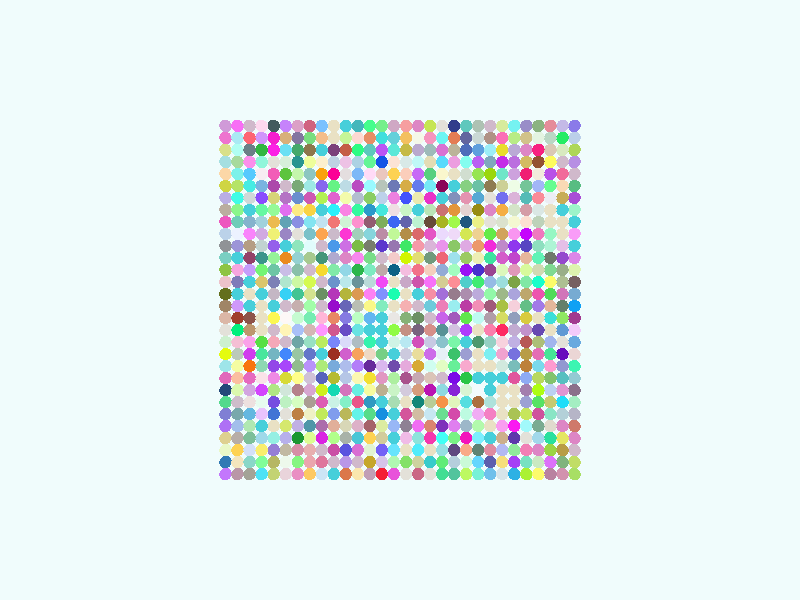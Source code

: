 global_settings {
  assumed_gamma 1
}
light_source {
  <-0.6, 1.6, 3.7>*10000
  rgb 1.3
}
camera {
  location <0,0,100>
  look_at <0,0,0>
}
background {
  color rgb < 0.87, 0.97, 0.97 >
}
sphere {
< -29.0, -29.0, 0 >, 1.0

pigment { color rgb < 0.3930230967930032, 0.7393961513403514, 0.12949196373002925 >
}}
sphere {
< -29.0, -27.0, 0 >, 1.0

pigment { color rgb < 0.5341112305488834, 0.7246283920541304, 0.13344057049340718 >
}}
sphere {
< -29.0, -25.0, 0 >, 1.0

pigment { color rgb < 0.628834418524978, 0.48640981776096803, 0.5943868861351718 >
}}
sphere {
< -29.0, -23.0, 0 >, 1.0

pigment { color rgb < 0.7228359138364872, 0.2370395483459301, 0.5554591714246324 >
}}
sphere {
< -29.0, -21.0, 0 >, 1.0

pigment { color rgb < 0.6221244172000694, 0.191015298031193, 0.14465209641968568 >
}}
sphere {
< -29.0, -19.0, 0 >, 1.0

pigment { color rgb < 0.46779328955440613, 0.4628292477747282, 0.5680422511421213 >
}}
sphere {
< -29.0, -17.0, 0 >, 1.0

pigment { color rgb < 0.372817067534819, 0.8569786054404194, 0.542145979514902 >
}}
sphere {
< -29.0, -15.0, 0 >, 1.0

pigment { color rgb < 0.2591117312861335, 0.16579641705853, 0.25828472520911017 >
}}
sphere {
< -29.0, -13.0, 0 >, 1.0

pigment { color rgb < 0.2915001498287769, 0.589474103054287, 0.6513815971887128 >
}}
sphere {
< -29.0, -11.0, 0 >, 1.0

pigment { color rgb < 0.04539183208554276, 0.910838647827277, 0.4447927851267307 >
}}
sphere {
< -29.0, -9.0, 0 >, 1.0

pigment { color rgb < 0.8308777057952655, 0.6757424355861121, 0.6684153487085557 >
}}
sphere {
< -29.0, -7.0, 0 >, 1.0

pigment { color rgb < 0.137702510137227, 0.3949056513680227, 0.7410277873499127 >
}}
sphere {
< -29.0, -5.0, 0 >, 1.0

pigment { color rgb < 0.8847477288459725, 0.5893446181244185, 0.9520892448543625 >
}}
sphere {
< -29.0, -3.0, 0 >, 1.0

pigment { color rgb < 0.3554324470775695, 0.041814575820583344, 0.2789122346403109 >
}}
sphere {
< -29.0, -1.0, 0 >, 1.0

pigment { color rgb < 0.0047637402817772845, 0.3566429848961227, 0.908760824698491 >
}}
sphere {
< -29.0, 1.0, 0 >, 1.0

pigment { color rgb < 0.1847470772023575, 0.4091634999087782, 0.643259797797045 >
}}
sphere {
< -29.0, 3.0, 0 >, 1.0

pigment { color rgb < 0.1818209329365802, 0.1172865040244635, 0.11711599718526089 >
}}
sphere {
< -29.0, 5.0, 0 >, 1.0

pigment { color rgb < 0.727133678037782, 0.8988668874944219, 0.4271681858495906 >
}}
sphere {
< -29.0, 7.0, 0 >, 1.0

pigment { color rgb < 0.7120904957805405, 0.2402818009099158, 0.8079328859887568 >
}}
sphere {
< -29.0, 9.0, 0 >, 1.0

pigment { color rgb < 0.061056481523548256, 0.6245192218016984, 0.7034203188906568 >
}}
sphere {
< -29.0, 11.0, 0 >, 1.0

pigment { color rgb < 0.9442638479862256, 0.33326379045133325, 0.9396296891112226 >
}}
sphere {
< -29.0, 13.0, 0 >, 1.0

pigment { color rgb < 0.061056481523548256, 0.6245192218016984, 0.7034203188906568 >
}}
sphere {
< -29.0, 15.0, 0 >, 1.0

pigment { color rgb < 0.3367840106063993, 0.9018799825514533, 0.582996401340193 >
}}
sphere {
< -29.0, 17.0, 0 >, 1.0

pigment { color rgb < 0.39559724132067753, 0.07378557360239235, 0.6733453941081016 >
}}
sphere {
< -29.0, 19.0, 0 >, 1.0

pigment { color rgb < 0.09506363202307377, 0.5106464660572588, 0.22420073263089768 >
}}
sphere {
< -29.0, 21.0, 0 >, 1.0

pigment { color rgb < 0.628834418524978, 0.48640981776096803, 0.5943868861351718 >
}}
sphere {
< -29.0, 23.0, 0 >, 1.0

pigment { color rgb < 0.47537355610585297, 0.27614580153914847, 0.7748015251758044 >
}}
sphere {
< -29.0, 25.0, 0 >, 1.0

pigment { color rgb < 0.4259474245127792, 0.6780983282650836, 0.0992250249544816 >
}}
sphere {
< -29.0, 27.0, 0 >, 1.0

pigment { color rgb < 0.49530470971472773, 0.6231607925184048, 0.8122837584155904 >
}}
sphere {
< -29.0, 29.0, 0 >, 1.0

pigment { color rgb < 0.2555401275137925, 0.19429345546538357, 0.8131479997521475 >
}}
sphere {
< -27.0, -29.0, 0 >, 1.0

pigment { color rgb < 0.6414420998825668, 0.28643550690834607, 0.4231464982733264 >
}}
sphere {
< -27.0, -27.0, 0 >, 1.0

pigment { color rgb < 0.2159400532743927, 0.4547740713512678, 0.20673068460345623 >
}}
sphere {
< -27.0, -25.0, 0 >, 1.0

pigment { color rgb < 0.47997927117500583, 0.33754023482455686, 0.06204115977744695 >
}}
sphere {
< -27.0, -23.0, 0 >, 1.0

pigment { color rgb < 0.776745768140416, 0.7950902817466159, 0.12160214815755865 >
}}
sphere {
< -27.0, -21.0, 0 >, 1.0

pigment { color rgb < 0.7228359138364872, 0.2370395483459301, 0.5554591714246324 >
}}
sphere {
< -27.0, -19.0, 0 >, 1.0

pigment { color rgb < 0.4529246618434428, 0.6318756970249217, 0.6837292147257041 >
}}
sphere {
< -27.0, -17.0, 0 >, 1.0

pigment { color rgb < 0.01415270120956369, 0.7211220085325571, 0.9366137997022674 >
}}
sphere {
< -27.0, -15.0, 0 >, 1.0

pigment { color rgb < 0.7563787696416147, 0.3021081528920504, 0.647375634444554 >
}}
sphere {
< -27.0, -13.0, 0 >, 1.0

pigment { color rgb < 0.094183146221964, 0.5238120554687539, 0.5287146543751671 >
}}
sphere {
< -27.0, -11.0, 0 >, 1.0

pigment { color rgb < 0.28582557798500363, 0.3134418891680343, 0.6375077805572706 >
}}
sphere {
< -27.0, -9.0, 0 >, 1.0

pigment { color rgb < 0.13767692373887075, 0.004521627135732231, 0.5114869595317723 >
}}
sphere {
< -27.0, -7.0, 0 >, 1.0

pigment { color rgb < 0.765576034363039, 0.7526219566106809, 0.6936268254606669 >
}}
sphere {
< -27.0, -5.0, 0 >, 1.0

pigment { color rgb < 0.1133874406000347, 0.320167248821989, 0.659677161029206 >
}}
sphere {
< -27.0, -3.0, 0 >, 1.0

pigment { color rgb < 0.2737889613211575, 0.7997379598796012, 0.12440782913915505 >
}}
sphere {
< -27.0, -1.0, 0 >, 1.0

pigment { color rgb < 0.1283254874878803, 0.2123522469206922, 0.14822906112961087 >
}}
sphere {
< -27.0, 1.0, 0 >, 1.0

pigment { color rgb < 0.6352258254242594, 0.17933241049931836, 0.4865265159744281 >
}}
sphere {
< -27.0, 3.0, 0 >, 1.0

pigment { color rgb < 0.417190320386042, 0.5230004575262988, 0.2884231220422615 >
}}
sphere {
< -27.0, 5.0, 0 >, 1.0

pigment { color rgb < 0.32032683847495047, 0.4270689728246023, 0.2497899330704313 >
}}
sphere {
< -27.0, 7.0, 0 >, 1.0

pigment { color rgb < 0.3005203377012282, 0.06604151452785911, 0.6100652549732298 >
}}
sphere {
< -27.0, 9.0, 0 >, 1.0

pigment { color rgb < 0.7849615166804402, 0.5217365989101213, 0.8011817712218378 >
}}
sphere {
< -27.0, 11.0, 0 >, 1.0

pigment { color rgb < 0.8186531549668687, 0.7503690926032949, 0.5549474505759255 >
}}
sphere {
< -27.0, 13.0, 0 >, 1.0

pigment { color rgb < 0.8186531549668687, 0.7503690926032949, 0.5549474505759255 >
}}
sphere {
< -27.0, 15.0, 0 >, 1.0

pigment { color rgb < 0.061056481523548256, 0.6245192218016984, 0.7034203188906568 >
}}
sphere {
< -27.0, 17.0, 0 >, 1.0

pigment { color rgb < 0.5683118936580764, 0.4104730092293415, 0.09679310107292183 >
}}
sphere {
< -27.0, 19.0, 0 >, 1.0

pigment { color rgb < 0.9496544553708423, 0.6978538692851379, 0.460090491478117 >
}}
sphere {
< -27.0, 21.0, 0 >, 1.0

pigment { color rgb < 0.8791782241533218, 0.1479806129139135, 0.32290574965482943 >
}}
sphere {
< -27.0, 23.0, 0 >, 1.0

pigment { color rgb < 0.628834418524978, 0.48640981776096803, 0.5943868861351718 >
}}
sphere {
< -27.0, 25.0, 0 >, 1.0

pigment { color rgb < 0.687374234417189, 0.8202745511088194, 0.5260223738818333 >
}}
sphere {
< -27.0, 27.0, 0 >, 1.0

pigment { color rgb < 0.020308297568350064, 0.837751859230873, 0.13060844968357943 >
}}
sphere {
< -27.0, 29.0, 0 >, 1.0

pigment { color rgb < 0.5534165312404075, 0.4936400158141263, 0.8013624123832925 >
}}
sphere {
< -25.0, -29.0, 0 >, 1.0

pigment { color rgb < 0.48727909906272726, 0.22386207980260664, 0.35151563105358996 >
}}
sphere {
< -25.0, -27.0, 0 >, 1.0

pigment { color rgb < 0.7161309013694307, 0.16489770379720292, 0.9454704609924428 >
}}
sphere {
< -25.0, -25.0, 0 >, 1.0

pigment { color rgb < 0.32850876968506726, 0.6640481236805932, 0.05905610849368759 >
}}
sphere {
< -25.0, -23.0, 0 >, 1.0

pigment { color rgb < 0.022200261555311185, 0.7462145109997914, 0.3404473543223908 >
}}
sphere {
< -25.0, -21.0, 0 >, 1.0

pigment { color rgb < 0.7460322100818592, 0.7062653964816011, 0.6184130926434812 >
}}
sphere {
< -25.0, -19.0, 0 >, 1.0

pigment { color rgb < 0.25282671490247977, 0.7820097129566043, 0.5562883325432397 >
}}
sphere {
< -25.0, -17.0, 0 >, 1.0

pigment { color rgb < 0.5669913057364778, 0.5887742926520154, 0.1609101373106696 >
}}
sphere {
< -25.0, -15.0, 0 >, 1.0

pigment { color rgb < 0.49710304266367433, 0.6342232457001912, 0.8818105077185812 >
}}
sphere {
< -25.0, -13.0, 0 >, 1.0

pigment { color rgb < 0.22200531920386213, 0.5444948562519158, 0.15220778024215154 >
}}
sphere {
< -25.0, -11.0, 0 >, 1.0

pigment { color rgb < 0.9994705553027792, 0.32679881314899006, 0.6317977065491043 >
}}
sphere {
< -25.0, -9.0, 0 >, 1.0

pigment { color rgb < 0.06170477854320855, 0.7797067852350289, 0.3092352649822323 >
}}
sphere {
< -25.0, -7.0, 0 >, 1.0

pigment { color rgb < 0.35515131229324737, 0.4603083039622827, 0.8496996652402795 >
}}
sphere {
< -25.0, -5.0, 0 >, 1.0

pigment { color rgb < 0.8186531549668687, 0.7503690926032949, 0.5549474505759255 >
}}
sphere {
< -25.0, -3.0, 0 >, 1.0

pigment { color rgb < 0.0441165936196779, 0.740354518034226, 0.7038394921838743 >
}}
sphere {
< -25.0, -1.0, 0 >, 1.0

pigment { color rgb < 0.7754228397306755, 0.4756747464414953, 0.32663297266328895 >
}}
sphere {
< -25.0, 1.0, 0 >, 1.0

pigment { color rgb < 0.08503757870420126, 0.710816334679535, 0.10157062441521325 >
}}
sphere {
< -25.0, 3.0, 0 >, 1.0

pigment { color rgb < 0.9612730062284456, 0.9700728796568286, 0.1421793099413925 >
}}
sphere {
< -25.0, 5.0, 0 >, 1.0

pigment { color rgb < 0.21715931271044364, 0.7039556330293235, 0.2861003639098102 >
}}
sphere {
< -25.0, 7.0, 0 >, 1.0

pigment { color rgb < 0.15640189024557383, 0.19068195738775395, 0.15075762732189346 >
}}
sphere {
< -25.0, 9.0, 0 >, 1.0

pigment { color rgb < 0.42201882358279386, 0.9009131291968342, 0.6621152438223714 >
}}
sphere {
< -25.0, 11.0, 0 >, 1.0

pigment { color rgb < 0.3051700055697111, 0.9297942481986502, 0.5487300902449537 >
}}
sphere {
< -25.0, 13.0, 0 >, 1.0

pigment { color rgb < 0.8186531549668687, 0.7503690926032949, 0.5549474505759255 >
}}
sphere {
< -25.0, 15.0, 0 >, 1.0

pigment { color rgb < 0.8186531549668687, 0.7503690926032949, 0.5549474505759255 >
}}
sphere {
< -25.0, 17.0, 0 >, 1.0

pigment { color rgb < 0.8367289975351699, 0.8471159943972028, 0.8951533613085694 >
}}
sphere {
< -25.0, 19.0, 0 >, 1.0

pigment { color rgb < 0.1337511561196022, 0.9789739679846817, 0.28083445112698824 >
}}
sphere {
< -25.0, 21.0, 0 >, 1.0

pigment { color rgb < 0.4841468625258464, 0.07944393078363332, 0.8031406618577497 >
}}
sphere {
< -25.0, 23.0, 0 >, 1.0

pigment { color rgb < 0.9786266212967916, 0.9660281995756743, 0.10833602525803143 >
}}
sphere {
< -25.0, 25.0, 0 >, 1.0

pigment { color rgb < 0.7043018716276223, 0.5798477305377947, 0.46308878501314255 >
}}
sphere {
< -25.0, 27.0, 0 >, 1.0

pigment { color rgb < 0.4902256058138358, 0.6763706351855587, 0.5531569682022004 >
}}
sphere {
< -25.0, 29.0, 0 >, 1.0

pigment { color rgb < 0.7845356627721662, 0.26378507329569556, 0.32367660607271487 >
}}
sphere {
< -23.0, -29.0, 0 >, 1.0

pigment { color rgb < 0.9849228179785631, 0.964193272027234, 0.14924015079009667 >
}}
sphere {
< -23.0, -27.0, 0 >, 1.0

pigment { color rgb < 0.5882836051622415, 0.817813280661899, 0.5407560919952 >
}}
sphere {
< -23.0, -25.0, 0 >, 1.0

pigment { color rgb < 0.7228359138364872, 0.2370395483459301, 0.5554591714246324 >
}}
sphere {
< -23.0, -23.0, 0 >, 1.0

pigment { color rgb < 0.35906404957220805, 0.6873413113111164, 0.8309831209144185 >
}}
sphere {
< -23.0, -21.0, 0 >, 1.0

pigment { color rgb < 0.19451417732231346, 0.4091341378050125, 0.2830851818602117 >
}}
sphere {
< -23.0, -19.0, 0 >, 1.0

pigment { color rgb < 0.6269035387153351, 0.0859190884062101, 0.334556474008996 >
}}
sphere {
< -23.0, -17.0, 0 >, 1.0

pigment { color rgb < 0.09266780857841161, 0.7697622165454507, 0.12905315656813665 >
}}
sphere {
< -23.0, -15.0, 0 >, 1.0

pigment { color rgb < 0.42237119613184515, 0.9858263767624438, 0.006494359649130144 >
}}
sphere {
< -23.0, -13.0, 0 >, 1.0

pigment { color rgb < 0.47700962555686155, 0.6876100904043012, 0.11546027907362233 >
}}
sphere {
< -23.0, -11.0, 0 >, 1.0

pigment { color rgb < 0.19388854619535312, 0.6963877202461998, 0.8396847053149517 >
}}
sphere {
< -23.0, -9.0, 0 >, 1.0

pigment { color rgb < 0.779514085815489, 0.15384370002441294, 0.46455062533333047 >
}}
sphere {
< -23.0, -7.0, 0 >, 1.0

pigment { color rgb < 0.4128416730718588, 0.52213041345371, 0.18373625949297778 >
}}
sphere {
< -23.0, -5.0, 0 >, 1.0

pigment { color rgb < 0.1359910161684974, 0.06742985941829305, 0.4478587567627317 >
}}
sphere {
< -23.0, -3.0, 0 >, 1.0

pigment { color rgb < 0.8186531549668687, 0.7503690926032949, 0.5549474505759255 >
}}
sphere {
< -23.0, -1.0, 0 >, 1.0

pigment { color rgb < 0.3599900738513281, 0.1930928955371869, 0.8079812250055762 >
}}
sphere {
< -23.0, 1.0, 0 >, 1.0

pigment { color rgb < 0.8447753780880009, 0.09032321020754552, 0.42177476304042183 >
}}
sphere {
< -23.0, 3.0, 0 >, 1.0

pigment { color rgb < 0.00961562093634405, 0.9906906035061253, 0.5937799164828746 >
}}
sphere {
< -23.0, 5.0, 0 >, 1.0

pigment { color rgb < 0.6339438821894104, 0.6960372055242693, 0.4511899626834215 >
}}
sphere {
< -23.0, 7.0, 0 >, 1.0

pigment { color rgb < 0.11753785438160502, 0.896386730412333, 0.4703982488875944 >
}}
sphere {
< -23.0, 9.0, 0 >, 1.0

pigment { color rgb < 0.2690753912432283, 0.7356140718744291, 0.5196665592589065 >
}}
sphere {
< -23.0, 11.0, 0 >, 1.0

pigment { color rgb < 0.8645636393142664, 0.19184399449465428, 0.5169757471486761 >
}}
sphere {
< -23.0, 13.0, 0 >, 1.0

pigment { color rgb < 0.510793627647816, 0.6428174187838661, 0.48716123708416925 >
}}
sphere {
< -23.0, 15.0, 0 >, 1.0

pigment { color rgb < 0.6991947571096289, 0.7998793799108299, 0.7728105138559392 >
}}
sphere {
< -23.0, 17.0, 0 >, 1.0

pigment { color rgb < 0.9558563464771949, 0.25866739633025027, 0.3136811027269606 >
}}
sphere {
< -23.0, 19.0, 0 >, 1.0

pigment { color rgb < 0.3595562986206703, 0.46778774046800164, 0.929554436324386 >
}}
sphere {
< -23.0, 21.0, 0 >, 1.0

pigment { color rgb < 0.887888857845244, 0.8275389206489976, 0.7179967661584558 >
}}
sphere {
< -23.0, 23.0, 0 >, 1.0

pigment { color rgb < 0.2909782362543105, 0.08520176566674154, 0.03150681464866589 >
}}
sphere {
< -23.0, 25.0, 0 >, 1.0

pigment { color rgb < 0.9288882696848896, 0.015647473641966947, 0.21768600829522522 >
}}
sphere {
< -23.0, 27.0, 0 >, 1.0

pigment { color rgb < 0.7782817437255795, 0.9087467706285095, 0.752962368131334 >
}}
sphere {
< -23.0, 29.0, 0 >, 1.0

pigment { color rgb < 0.2596026170018698, 0.4499213742138959, 0.21771733722177544 >
}}
sphere {
< -21.0, -29.0, 0 >, 1.0

pigment { color rgb < 0.4057861388119427, 0.8808375839555936, 0.032831596735132695 >
}}
sphere {
< -21.0, -27.0, 0 >, 1.0

pigment { color rgb < 0.18945094618432434, 0.752451240211872, 0.5312631909889667 >
}}
sphere {
< -21.0, -25.0, 0 >, 1.0

pigment { color rgb < 0.877932137865831, 0.20993359966532432, 0.46420208103510197 >
}}
sphere {
< -21.0, -23.0, 0 >, 1.0

pigment { color rgb < 0.765576034363039, 0.7526219566106809, 0.6936268254606669 >
}}
sphere {
< -21.0, -21.0, 0 >, 1.0

pigment { color rgb < 0.36280380479795393, 0.9437369834534753, 0.9645897862703785 >
}}
sphere {
< -21.0, -19.0, 0 >, 1.0

pigment { color rgb < 0.5731581317507096, 0.7886755034047844, 0.10721933898889735 >
}}
sphere {
< -21.0, -17.0, 0 >, 1.0

pigment { color rgb < 0.3305702584176068, 0.3570145540944889, 0.6482134946914857 >
}}
sphere {
< -21.0, -15.0, 0 >, 1.0

pigment { color rgb < 0.3665879136134509, 0.21320526468847334, 0.4240803814114983 >
}}
sphere {
< -21.0, -13.0, 0 >, 1.0

pigment { color rgb < 0.27089721045887516, 0.4056097953105804, 0.9039238514437304 >
}}
sphere {
< -21.0, -11.0, 0 >, 1.0

pigment { color rgb < 0.505886575329885, 0.21462795870672102, 0.04087258220891665 >
}}
sphere {
< -21.0, -9.0, 0 >, 1.0

pigment { color rgb < 0.47997927117500583, 0.33754023482455686, 0.06204115977744695 >
}}
sphere {
< -21.0, -7.0, 0 >, 1.0

pigment { color rgb < 0.4715107620073702, 0.09447990376190019, 0.09100913574665781 >
}}
sphere {
< -21.0, -5.0, 0 >, 1.0

pigment { color rgb < 0.5313866709575258, 0.2893927429203029, 0.5976503835322818 >
}}
sphere {
< -21.0, -3.0, 0 >, 1.0

pigment { color rgb < 0.6843249536060005, 0.5941857555736169, 0.04871592374688316 >
}}
sphere {
< -21.0, -1.0, 0 >, 1.0

pigment { color rgb < 0.1277238525367519, 0.5211083556964446, 0.24009216240395437 >
}}
sphere {
< -21.0, 1.0, 0 >, 1.0

pigment { color rgb < 0.5102966660823876, 0.388183341042761, 0.1536339587379767 >
}}
sphere {
< -21.0, 3.0, 0 >, 1.0

pigment { color rgb < 0.22057080766280168, 0.8080985376536282, 0.37726611588031433 >
}}
sphere {
< -21.0, 5.0, 0 >, 1.0

pigment { color rgb < 0.6833684102183131, 0.9596039062134889, 0.33270827596054564 >
}}
sphere {
< -21.0, 7.0, 0 >, 1.0

pigment { color rgb < 0.7888156823852323, 0.4693538092672134, 0.3337759678827601 >
}}
sphere {
< -21.0, 9.0, 0 >, 1.0

pigment { color rgb < 0.09535386708203064, 0.0580514500910545, 0.54169741922645 >
}}
sphere {
< -21.0, 11.0, 0 >, 1.0

pigment { color rgb < 0.5592666701600016, 0.0013283727794307643, 0.9735509939471247 >
}}
sphere {
< -21.0, 13.0, 0 >, 1.0

pigment { color rgb < 0.9717842342323753, 0.7462067164455466, 0.6462533117309546 >
}}
sphere {
< -21.0, 15.0, 0 >, 1.0

pigment { color rgb < 0.6566229594317684, 0.3385257238969177, 0.38886040130006205 >
}}
sphere {
< -21.0, 17.0, 0 >, 1.0

pigment { color rgb < 0.08943570055546579, 0.4953812815228973, 0.4739024284192832 >
}}
sphere {
< -21.0, 19.0, 0 >, 1.0

pigment { color rgb < 0.1743548960446486, 0.5556433170372934, 0.3132146614732637 >
}}
sphere {
< -21.0, 21.0, 0 >, 1.0

pigment { color rgb < 0.8712540941027918, 0.013186051021562895, 0.16994276559823007 >
}}
sphere {
< -21.0, 23.0, 0 >, 1.0

pigment { color rgb < 0.6499772494641445, 0.4962157609580733, 0.12148634916900769 >
}}
sphere {
< -21.0, 25.0, 0 >, 1.0

pigment { color rgb < 0.7228359138364872, 0.2370395483459301, 0.5554591714246324 >
}}
sphere {
< -21.0, 27.0, 0 >, 1.0

pigment { color rgb < 0.6398157850786972, 0.5391100914035712, 0.252893949525264 >
}}
sphere {
< -21.0, 29.0, 0 >, 1.0

pigment { color rgb < 0.3180501835858781, 0.26458878061876334, 0.5750353874808418 >
}}
sphere {
< -19.0, -29.0, 0 >, 1.0

pigment { color rgb < 0.026822174313828606, 0.4383680447319098, 0.7742815415861259 >
}}
sphere {
< -19.0, -27.0, 0 >, 1.0

pigment { color rgb < 0.3825481408785222, 0.05143053902511452, 0.9134299595514856 >
}}
sphere {
< -19.0, -25.0, 0 >, 1.0

pigment { color rgb < 0.2783011865999947, 0.8235631817415016, 0.32620916051308746 >
}}
sphere {
< -19.0, -23.0, 0 >, 1.0

pigment { color rgb < 0.11281598924209768, 0.03897756802602137, 0.40645776284849233 >
}}
sphere {
< -19.0, -21.0, 0 >, 1.0

pigment { color rgb < 0.9524407567411439, 0.009599269628407958, 0.8757567910772784 >
}}
sphere {
< -19.0, -19.0, 0 >, 1.0

pigment { color rgb < 0.3993833534127893, 0.5463229800343018, 0.08884519166742633 >
}}
sphere {
< -19.0, -17.0, 0 >, 1.0

pigment { color rgb < 0.8186531549668687, 0.7503690926032949, 0.5549474505759255 >
}}
sphere {
< -19.0, -15.0, 0 >, 1.0

pigment { color rgb < 0.8186531549668687, 0.7503690926032949, 0.5549474505759255 >
}}
sphere {
< -19.0, -13.0, 0 >, 1.0

pigment { color rgb < 0.7529398886289119, 0.09130231325405691, 0.3394963383342936 >
}}
sphere {
< -19.0, -11.0, 0 >, 1.0

pigment { color rgb < 0.19199782641824215, 0.5071738930278574, 0.49313876166133697 >
}}
sphere {
< -19.0, -9.0, 0 >, 1.0

pigment { color rgb < 0.183438883544782, 0.16620292506434853, 0.7304728138736647 >
}}
sphere {
< -19.0, -7.0, 0 >, 1.0

pigment { color rgb < 0.526315108871294, 0.43688416799810914, 0.7706239970397142 >
}}
sphere {
< -19.0, -5.0, 0 >, 1.0

pigment { color rgb < 0.5403666043805907, 0.4070789115112049, 0.6343641732755554 >
}}
sphere {
< -19.0, -3.0, 0 >, 1.0

pigment { color rgb < 0.2810665913764555, 0.3408460950280716, 0.5024073521790887 >
}}
sphere {
< -19.0, -1.0, 0 >, 1.0

pigment { color rgb < 0.9091746259187907, 0.6297328786207215, 0.7060926265860553 >
}}
sphere {
< -19.0, 1.0, 0 >, 1.0

pigment { color rgb < 0.40690953221637594, 0.3755047226556424, 0.7186872760131674 >
}}
sphere {
< -19.0, 3.0, 0 >, 1.0

pigment { color rgb < 0.20355116064155976, 0.37002962254956784, 0.06216935662819645 >
}}
sphere {
< -19.0, 5.0, 0 >, 1.0

pigment { color rgb < 0.7536207945375731, 0.3137258189182315, 0.4889864124108938 >
}}
sphere {
< -19.0, 7.0, 0 >, 1.0

pigment { color rgb < 0.5343267090407922, 0.05876049977747311, 0.6011477139192334 >
}}
sphere {
< -19.0, 9.0, 0 >, 1.0

pigment { color rgb < 0.27526830070085295, 0.03975964870336257, 0.8542774675132304 >
}}
sphere {
< -19.0, 11.0, 0 >, 1.0

pigment { color rgb < 0.9442845114740749, 0.30113460751874077, 0.8727445581377904 >
}}
sphere {
< -19.0, 13.0, 0 >, 1.0

pigment { color rgb < 0.904305128093946, 0.9417318544224553, 0.6374579841522302 >
}}
sphere {
< -19.0, 15.0, 0 >, 1.0

pigment { color rgb < 0.6612267242995227, 0.7766870996093213, 0.5778472646206346 >
}}
sphere {
< -19.0, 17.0, 0 >, 1.0

pigment { color rgb < 0.7053744962587092, 0.45196640047396697, 0.6948319227541923 >
}}
sphere {
< -19.0, 19.0, 0 >, 1.0

pigment { color rgb < 0.853057010475756, 0.9815914915889247, 0.7935152705312191 >
}}
sphere {
< -19.0, 21.0, 0 >, 1.0

pigment { color rgb < 0.607559652476636, 0.3623869757019579, 0.7208358389792651 >
}}
sphere {
< -19.0, 23.0, 0 >, 1.0

pigment { color rgb < 0.4983283141844964, 0.15458292709895693, 0.7403391064956 >
}}
sphere {
< -19.0, 25.0, 0 >, 1.0

pigment { color rgb < 0.4888081338969663, 0.40301117591236113, 0.6632735504482953 >
}}
sphere {
< -19.0, 27.0, 0 >, 1.0

pigment { color rgb < 0.48105468457815004, 0.8351409197778884, 0.2396486172142167 >
}}
sphere {
< -19.0, 29.0, 0 >, 1.0

pigment { color rgb < 0.17662268556630556, 0.8897768716411859, 0.878242244656106 >
}}
sphere {
< -17.0, -29.0, 0 >, 1.0

pigment { color rgb < 0.6813550795413079, 0.7828110327850722, 0.8249443289861197 >
}}
sphere {
< -17.0, -27.0, 0 >, 1.0

pigment { color rgb < 0.9225384094276252, 0.7316333118432056, 0.1935631069232968 >
}}
sphere {
< -17.0, -25.0, 0 >, 1.0

pigment { color rgb < 0.4498188555638426, 0.4835125062902391, 0.8898227185935703 >
}}
sphere {
< -17.0, -23.0, 0 >, 1.0

pigment { color rgb < 0.6014674745146099, 0.428369749140314, 0.2570686659868867 >
}}
sphere {
< -17.0, -21.0, 0 >, 1.0

pigment { color rgb < 0.9438641905019988, 0.33570256232862994, 0.8722081843150666 >
}}
sphere {
< -17.0, -19.0, 0 >, 1.0

pigment { color rgb < 0.8186531549668687, 0.7503690926032949, 0.5549474505759255 >
}}
sphere {
< -17.0, -17.0, 0 >, 1.0

pigment { color rgb < 0.8186531549668687, 0.7503690926032949, 0.5549474505759255 >
}}
sphere {
< -17.0, -15.0, 0 >, 1.0

pigment { color rgb < 0.8186531549668687, 0.7503690926032949, 0.5549474505759255 >
}}
sphere {
< -17.0, -13.0, 0 >, 1.0

pigment { color rgb < 0.061056481523548256, 0.6245192218016984, 0.7034203188906568 >
}}
sphere {
< -17.0, -11.0, 0 >, 1.0

pigment { color rgb < 0.637133803892973, 0.8168034657413725, 0.7311158053164658 >
}}
sphere {
< -17.0, -9.0, 0 >, 1.0

pigment { color rgb < 0.8736851255077479, 0.35904244539135954, 0.624900638730466 >
}}
sphere {
< -17.0, -7.0, 0 >, 1.0

pigment { color rgb < 0.9273609902907798, 0.6448365551345385, 0.7261326123143744 >
}}
sphere {
< -17.0, -5.0, 0 >, 1.0

pigment { color rgb < 0.9929082432283448, 0.02280750235691764, 0.12268018642853573 >
}}
sphere {
< -17.0, -3.0, 0 >, 1.0

pigment { color rgb < 0.6631132993198051, 0.7160264281793892, 0.1221919349452314 >
}}
sphere {
< -17.0, -1.0, 0 >, 1.0

pigment { color rgb < 0.3984383169136495, 0.5321473728550502, 0.058238063657555794 >
}}
sphere {
< -17.0, 1.0, 0 >, 1.0

pigment { color rgb < 0.337491085359787, 0.4815811683505522, 0.24622607221686788 >
}}
sphere {
< -17.0, 3.0, 0 >, 1.0

pigment { color rgb < 0.3331729303895321, 0.7282529097357148, 0.719156380925033 >
}}
sphere {
< -17.0, 5.0, 0 >, 1.0

pigment { color rgb < 0.7192947980983717, 0.9263445704856718, 0.5006296419712779 >
}}
sphere {
< -17.0, 7.0, 0 >, 1.0

pigment { color rgb < 0.6566893198348475, 0.1037215735989947, 0.5865495748606684 >
}}
sphere {
< -17.0, 9.0, 0 >, 1.0

pigment { color rgb < 0.5236154227049852, 0.24901083096537713, 0.5830836878868685 >
}}
sphere {
< -17.0, 11.0, 0 >, 1.0

pigment { color rgb < 0.639413463203001, 0.36649851287076474, 0.10768750741735178 >
}}
sphere {
< -17.0, 13.0, 0 >, 1.0

pigment { color rgb < 0.7118796363609092, 0.7575133919272882, 0.6132956009946335 >
}}
sphere {
< -17.0, 15.0, 0 >, 1.0

pigment { color rgb < 0.9063016124235623, 0.42365729183114675, 0.059202753886916426 >
}}
sphere {
< -17.0, 17.0, 0 >, 1.0

pigment { color rgb < 0.1679443443105586, 0.1556467815387158, 0.8651812258046101 >
}}
sphere {
< -17.0, 19.0, 0 >, 1.0

pigment { color rgb < 0.6022083670959052, 0.6282870264309544, 0.30797663880797654 >
}}
sphere {
< -17.0, 21.0, 0 >, 1.0

pigment { color rgb < 0.15664557038936167, 0.7882661366113877, 0.5773869877138761 >
}}
sphere {
< -17.0, 23.0, 0 >, 1.0

pigment { color rgb < 0.5527637661016293, 0.02657111720434069, 0.8015060971833949 >
}}
sphere {
< -17.0, 25.0, 0 >, 1.0

pigment { color rgb < 0.817476801752742, 0.725996330166605, 0.02490854636778972 >
}}
sphere {
< -17.0, 27.0, 0 >, 1.0

pigment { color rgb < 0.9659937069727583, 0.15484502933094657, 0.4708603796901756 >
}}
sphere {
< -17.0, 29.0, 0 >, 1.0

pigment { color rgb < 0.6790022164114342, 0.8267789890013456, 0.33322624329120454 >
}}
sphere {
< -15.0, -29.0, 0 >, 1.0

pigment { color rgb < 0.15972616780290627, 0.5244519573195013, 0.8340005590836582 >
}}
sphere {
< -15.0, -27.0, 0 >, 1.0

pigment { color rgb < 0.10876685426557298, 0.11567681906579008, 0.41654297425725495 >
}}
sphere {
< -15.0, -25.0, 0 >, 1.0

pigment { color rgb < 0.7410372897601792, 0.2613972271084495, 0.3563882126658442 >
}}
sphere {
< -15.0, -23.0, 0 >, 1.0

pigment { color rgb < 0.061056481523548256, 0.6245192218016984, 0.7034203188906568 >
}}
sphere {
< -15.0, -21.0, 0 >, 1.0

pigment { color rgb < 0.8186531549668687, 0.7503690926032949, 0.5549474505759255 >
}}
sphere {
< -15.0, -19.0, 0 >, 1.0

pigment { color rgb < 0.907796721066643, 0.2153949086993212, 0.545447782002925 >
}}
sphere {
< -15.0, -17.0, 0 >, 1.0

pigment { color rgb < 0.4239894396342496, 0.7633289320052354, 0.7049610334758314 >
}}
sphere {
< -15.0, -15.0, 0 >, 1.0

pigment { color rgb < 0.061056481523548256, 0.6245192218016984, 0.7034203188906568 >
}}
sphere {
< -15.0, -13.0, 0 >, 1.0

pigment { color rgb < 0.061056481523548256, 0.6245192218016984, 0.7034203188906568 >
}}
sphere {
< -15.0, -11.0, 0 >, 1.0

pigment { color rgb < 0.8186531549668687, 0.7503690926032949, 0.5549474505759255 >
}}
sphere {
< -15.0, -9.0, 0 >, 1.0

pigment { color rgb < 0.19660571106459745, 0.8616029706514139, 0.8780829554367534 >
}}
sphere {
< -15.0, -7.0, 0 >, 1.0

pigment { color rgb < 0.30245673921477445, 0.632815170300299, 0.5505845305534867 >
}}
sphere {
< -15.0, -5.0, 0 >, 1.0

pigment { color rgb < 0.958639960368942, 0.20735833411377547, 0.4134835566775271 >
}}
sphere {
< -15.0, -3.0, 0 >, 1.0

pigment { color rgb < 0.4320528129643517, 0.33719045931939373, 0.3972585223396222 >
}}
sphere {
< -15.0, -1.0, 0 >, 1.0

pigment { color rgb < 0.35436224063845856, 0.10211919449356188, 0.1963838940710395 >
}}
sphere {
< -15.0, 1.0, 0 >, 1.0

pigment { color rgb < 0.28958110230260325, 0.9347298379691821, 0.39229837203026907 >
}}
sphere {
< -15.0, 3.0, 0 >, 1.0

pigment { color rgb < 0.3011562843748068, 0.49975886862785956, 0.7790122464238107 >
}}
sphere {
< -15.0, 5.0, 0 >, 1.0

pigment { color rgb < 0.3249009034132939, 0.05726853424202194, 0.283429623802526 >
}}
sphere {
< -15.0, 7.0, 0 >, 1.0

pigment { color rgb < 0.04673296232811641, 0.7677788454354186, 0.3461710288294053 >
}}
sphere {
< -15.0, 9.0, 0 >, 1.0

pigment { color rgb < 0.8879006969223414, 0.022693863798901037, 0.7036165007806254 >
}}
sphere {
< -15.0, 11.0, 0 >, 1.0

pigment { color rgb < 0.12194257907254658, 0.8320771883197167, 0.06354493214324308 >
}}
sphere {
< -15.0, 13.0, 0 >, 1.0

pigment { color rgb < 0.765576034363039, 0.7526219566106809, 0.6936268254606669 >
}}
sphere {
< -15.0, 15.0, 0 >, 1.0

pigment { color rgb < 0.7228359138364872, 0.2370395483459301, 0.5554591714246324 >
}}
sphere {
< -15.0, 17.0, 0 >, 1.0

pigment { color rgb < 0.765576034363039, 0.7526219566106809, 0.6936268254606669 >
}}
sphere {
< -15.0, 19.0, 0 >, 1.0

pigment { color rgb < 0.27602769543955874, 0.198434981878702, 0.08424514296979069 >
}}
sphere {
< -15.0, 21.0, 0 >, 1.0

pigment { color rgb < 0.3274095082078671, 0.6780424078657383, 0.0033872091490799727 >
}}
sphere {
< -15.0, 23.0, 0 >, 1.0

pigment { color rgb < 0.21354579706992693, 0.38998872206117263, 0.508134937309445 >
}}
sphere {
< -15.0, 25.0, 0 >, 1.0

pigment { color rgb < 0.33115547446100013, 0.8536720884608162, 0.933577329914467 >
}}
sphere {
< -15.0, 27.0, 0 >, 1.0

pigment { color rgb < 0.43476681198457956, 0.286839431779078, 0.23626466667351842 >
}}
sphere {
< -15.0, 29.0, 0 >, 1.0

pigment { color rgb < 0.628834418524978, 0.48640981776096803, 0.5943868861351718 >
}}
sphere {
< -13.0, -29.0, 0 >, 1.0

pigment { color rgb < 0.18468042099707338, 0.8824873177539002, 0.681966333954459 >
}}
sphere {
< -13.0, -27.0, 0 >, 1.0

pigment { color rgb < 0.12667914914901257, 0.6714285990699005, 0.9809555272665827 >
}}
sphere {
< -13.0, -25.0, 0 >, 1.0

pigment { color rgb < 0.11552830723837715, 0.22624226721270146, 0.1737470168938906 >
}}
sphere {
< -13.0, -23.0, 0 >, 1.0

pigment { color rgb < 0.20281743514695905, 0.8540512679474318, 0.9928097425332908 >
}}
sphere {
< -13.0, -21.0, 0 >, 1.0

pigment { color rgb < 0.44724128568210353, 0.9571923877806354, 0.4105054369185036 >
}}
sphere {
< -13.0, -19.0, 0 >, 1.0

pigment { color rgb < 0.875383470472089, 0.41602130199650433, 0.9025933486892003 >
}}
sphere {
< -13.0, -17.0, 0 >, 1.0

pigment { color rgb < 0.41425191817249407, 0.15874211101041702, 0.0501915972378002 >
}}
sphere {
< -13.0, -15.0, 0 >, 1.0

pigment { color rgb < 0.8964256922297221, 0.9628510076699306, 0.9704830006787732 >
}}
sphere {
< -13.0, -13.0, 0 >, 1.0

pigment { color rgb < 0.061056481523548256, 0.6245192218016984, 0.7034203188906568 >
}}
sphere {
< -13.0, -11.0, 0 >, 1.0

pigment { color rgb < 0.8186531549668687, 0.7503690926032949, 0.5549474505759255 >
}}
sphere {
< -13.0, -9.0, 0 >, 1.0

pigment { color rgb < 0.8186531549668687, 0.7503690926032949, 0.5549474505759255 >
}}
sphere {
< -13.0, -7.0, 0 >, 1.0

pigment { color rgb < 0.07049509701062773, 0.30777961643505247, 0.15144205957677648 >
}}
sphere {
< -13.0, -5.0, 0 >, 1.0

pigment { color rgb < 0.8186531549668687, 0.7503690926032949, 0.5549474505759255 >
}}
sphere {
< -13.0, -3.0, 0 >, 1.0

pigment { color rgb < 0.5155700178394548, 0.9556041973726032, 0.8860517761151316 >
}}
sphere {
< -13.0, -1.0, 0 >, 1.0

pigment { color rgb < 0.8865364966475079, 0.2724263092776198, 0.46681196643922185 >
}}
sphere {
< -13.0, 1.0, 0 >, 1.0

pigment { color rgb < 0.5000013465890897, 0.4084491848079186, 0.7098066714501214 >
}}
sphere {
< -13.0, 3.0, 0 >, 1.0

pigment { color rgb < 0.05038272677941791, 0.8401672231300775, 0.17022544271280293 >
}}
sphere {
< -13.0, 5.0, 0 >, 1.0

pigment { color rgb < 0.06512940133411038, 0.029580735224937205, 0.6121420902403943 >
}}
sphere {
< -13.0, 7.0, 0 >, 1.0

pigment { color rgb < 0.8508047032190955, 0.8626430499221724, 0.45640168502656775 >
}}
sphere {
< -13.0, 9.0, 0 >, 1.0

pigment { color rgb < 0.8390204862098146, 0.31629341105132036, 0.14374842962662593 >
}}
sphere {
< -13.0, 11.0, 0 >, 1.0

pigment { color rgb < 0.857291180157034, 0.6384073611036785, 0.2856040021230174 >
}}
sphere {
< -13.0, 13.0, 0 >, 1.0

pigment { color rgb < 0.8319918309905356, 0.8776410635078952, 0.2426948099777133 >
}}
sphere {
< -13.0, 15.0, 0 >, 1.0

pigment { color rgb < 0.3053483409925005, 0.2616907106803721, 0.006612811290520271 >
}}
sphere {
< -13.0, 17.0, 0 >, 1.0

pigment { color rgb < 0.09088440927056651, 0.39375759194777316, 0.661848211162017 >
}}
sphere {
< -13.0, 19.0, 0 >, 1.0

pigment { color rgb < 0.14684484035032375, 0.5360530089475352, 0.37453293268168675 >
}}
sphere {
< -13.0, 21.0, 0 >, 1.0

pigment { color rgb < 0.30595834388328635, 0.7828584074086028, 0.08463017610076051 >
}}
sphere {
< -13.0, 23.0, 0 >, 1.0

pigment { color rgb < 0.4889146500796411, 0.11349900556281567, 0.8974846604459071 >
}}
sphere {
< -13.0, 25.0, 0 >, 1.0

pigment { color rgb < 0.1119760155731141, 0.3478896143914515, 0.7203553503286516 >
}}
sphere {
< -13.0, 27.0, 0 >, 1.0

pigment { color rgb < 0.5873931835232877, 0.6833179902012668, 0.6663401477928372 >
}}
sphere {
< -13.0, 29.0, 0 >, 1.0

pigment { color rgb < 0.4231109172218994, 0.5368099976983668, 0.44992595367136345 >
}}
sphere {
< -11.0, -29.0, 0 >, 1.0

pigment { color rgb < 0.507070126101079, 0.9460901011206203, 0.12277121719232087 >
}}
sphere {
< -11.0, -27.0, 0 >, 1.0

pigment { color rgb < 0.5874748943705004, 0.955026897403066, 0.680229657982119 >
}}
sphere {
< -11.0, -25.0, 0 >, 1.0

pigment { color rgb < 0.9457658916831465, 0.39686516702207264, 0.2406703728903048 >
}}
sphere {
< -11.0, -23.0, 0 >, 1.0

pigment { color rgb < 0.8993037506217003, 0.006379855185114414, 0.49734029011531766 >
}}
sphere {
< -11.0, -21.0, 0 >, 1.0

pigment { color rgb < 0.33632363698961587, 0.47172075759005017, 0.581559682470853 >
}}
sphere {
< -11.0, -19.0, 0 >, 1.0

pigment { color rgb < 0.507562591969766, 0.9604720398837269, 0.7550565263347916 >
}}
sphere {
< -11.0, -17.0, 0 >, 1.0

pigment { color rgb < 0.09337407745313653, 0.7323776480567628, 0.742360541976932 >
}}
sphere {
< -11.0, -15.0, 0 >, 1.0

pigment { color rgb < 0.6856837804093451, 0.9086579326706615, 0.6513183748398655 >
}}
sphere {
< -11.0, -13.0, 0 >, 1.0

pigment { color rgb < 0.02287222578901571, 0.5573023599308268, 0.05968132387057434 >
}}
sphere {
< -11.0, -11.0, 0 >, 1.0

pigment { color rgb < 0.9394701272947688, 0.39755324366750433, 0.619870704352193 >
}}
sphere {
< -11.0, -9.0, 0 >, 1.0

pigment { color rgb < 0.33399474437671695, 0.3421384880728775, 0.6437824154019859 >
}}
sphere {
< -11.0, -7.0, 0 >, 1.0

pigment { color rgb < 0.061056481523548256, 0.6245192218016984, 0.7034203188906568 >
}}
sphere {
< -11.0, -5.0, 0 >, 1.0

pigment { color rgb < 0.4243839569837645, 0.04585847012810207, 0.9718316657830856 >
}}
sphere {
< -11.0, -3.0, 0 >, 1.0

pigment { color rgb < 0.11646691538035603, 0.7891399803079996, 0.07217271222817312 >
}}
sphere {
< -11.0, -1.0, 0 >, 1.0

pigment { color rgb < 0.4993899553162019, 0.045277697944366646, 0.3695788122757304 >
}}
sphere {
< -11.0, 1.0, 0 >, 1.0

pigment { color rgb < 0.41258224055652915, 0.27066448164222345, 0.42132127531897356 >
}}
sphere {
< -11.0, 3.0, 0 >, 1.0

pigment { color rgb < 0.07647770466671533, 0.6164378767280944, 0.5959685660371571 >
}}
sphere {
< -11.0, 5.0, 0 >, 1.0

pigment { color rgb < 0.3222779464881065, 0.006228007463733531, 0.9085539768533576 >
}}
sphere {
< -11.0, 7.0, 0 >, 1.0

pigment { color rgb < 0.33159456981342483, 0.5924179997677367, 0.12211655149799472 >
}}
sphere {
< -11.0, 9.0, 0 >, 1.0

pigment { color rgb < 0.7412098519766355, 0.40100992086481413, 0.7675418876837922 >
}}
sphere {
< -11.0, 11.0, 0 >, 1.0

pigment { color rgb < 0.6569784991364289, 0.8016003112593438, 0.08791620103668052 >
}}
sphere {
< -11.0, 13.0, 0 >, 1.0

pigment { color rgb < 0.014771790621462277, 0.0952845302829669, 0.21194829079804922 >
}}
sphere {
< -11.0, 15.0, 0 >, 1.0

pigment { color rgb < 0.7741752039364956, 0.6432555162766944, 0.636670711700614 >
}}
sphere {
< -11.0, 17.0, 0 >, 1.0

pigment { color rgb < 0.7737508941260948, 0.292676791488963, 0.43422637478028336 >
}}
sphere {
< -11.0, 19.0, 0 >, 1.0

pigment { color rgb < 0.2431139847918008, 0.6281371370884197, 0.21854291833730577 >
}}
sphere {
< -11.0, 21.0, 0 >, 1.0

pigment { color rgb < 0.6374956569681518, 0.7284022399834745, 0.6310743891456644 >
}}
sphere {
< -11.0, 23.0, 0 >, 1.0

pigment { color rgb < 0.23163329162672686, 0.9863363739406706, 0.8612428170474591 >
}}
sphere {
< -11.0, 25.0, 0 >, 1.0

pigment { color rgb < 0.075167671901476, 0.14913780954519074, 0.49385085081212166 >
}}
sphere {
< -11.0, 27.0, 0 >, 1.0

pigment { color rgb < 0.12229899170253122, 0.12905399794189032, 0.3491114849205904 >
}}
sphere {
< -11.0, 29.0, 0 >, 1.0

pigment { color rgb < 0.11129682150372, 0.5806386127391447, 0.5109019148580963 >
}}
sphere {
< -9.0, -29.0, 0 >, 1.0

pigment { color rgb < 0.0841282353216416, 0.5524796161959715, 0.33652534209910334 >
}}
sphere {
< -9.0, -27.0, 0 >, 1.0

pigment { color rgb < 0.46428388375662955, 0.6187993077733427, 0.7182011086693204 >
}}
sphere {
< -9.0, -25.0, 0 >, 1.0

pigment { color rgb < 0.11517733165086907, 0.06269732034162967, 0.21572340812621071 >
}}
sphere {
< -9.0, -23.0, 0 >, 1.0

pigment { color rgb < 0.19088841805753043, 0.8900641018960181, 0.23326752496263414 >
}}
sphere {
< -9.0, -21.0, 0 >, 1.0

pigment { color rgb < 0.7415054993528071, 0.21190886076584248, 0.864507500238965 >
}}
sphere {
< -9.0, -19.0, 0 >, 1.0

pigment { color rgb < 0.6606740841954863, 0.0678012246025721, 0.40270977536708397 >
}}
sphere {
< -9.0, -17.0, 0 >, 1.0

pigment { color rgb < 0.7467978187213185, 0.9090994202902895, 0.5019149086975423 >
}}
sphere {
< -9.0, -15.0, 0 >, 1.0

pigment { color rgb < 0.2458049505670572, 0.01673151776991255, 0.6830066485856364 >
}}
sphere {
< -9.0, -13.0, 0 >, 1.0

pigment { color rgb < 0.19729874151364912, 0.00276241584324044, 0.8004226527429517 >
}}
sphere {
< -9.0, -11.0, 0 >, 1.0

pigment { color rgb < 0.13681140746795561, 0.8663715815623947, 0.31373075476515344 >
}}
sphere {
< -9.0, -9.0, 0 >, 1.0

pigment { color rgb < 0.04543475238197603, 0.5390200576427934, 0.1463957668043777 >
}}
sphere {
< -9.0, -7.0, 0 >, 1.0

pigment { color rgb < 0.19667415380050968, 0.9197258921707775, 0.39816465208468454 >
}}
sphere {
< -9.0, -5.0, 0 >, 1.0

pigment { color rgb < 0.6537208724054977, 0.5443692105288512, 0.7455944184616334 >
}}
sphere {
< -9.0, -3.0, 0 >, 1.0

pigment { color rgb < 0.365872908009116, 0.10252337930046929, 0.5033492287341687 >
}}
sphere {
< -9.0, -1.0, 0 >, 1.0

pigment { color rgb < 0.323758654844681, 0.8466688291453737, 0.8612420243586996 >
}}
sphere {
< -9.0, 1.0, 0 >, 1.0

pigment { color rgb < 0.31136459205096456, 0.20289879993958737, 0.2646080758954268 >
}}
sphere {
< -9.0, 3.0, 0 >, 1.0

pigment { color rgb < 0.9732282406025147, 0.26856087739780354, 0.30643470000409745 >
}}
sphere {
< -9.0, 5.0, 0 >, 1.0

pigment { color rgb < 0.363609472170744, 0.9777021720103688, 0.5224584224533799 >
}}
sphere {
< -9.0, 7.0, 0 >, 1.0

pigment { color rgb < 0.3410085799293382, 0.7513520781546894, 0.8329242370123097 >
}}
sphere {
< -9.0, 9.0, 0 >, 1.0

pigment { color rgb < 0.2579509738366509, 0.5800869039083156, 0.13586497505929906 >
}}
sphere {
< -9.0, 11.0, 0 >, 1.0

pigment { color rgb < 0.865563351403592, 0.700922806032253, 0.9412911616880776 >
}}
sphere {
< -9.0, 13.0, 0 >, 1.0

pigment { color rgb < 0.34944489717825655, 0.9485625311175814, 0.06771732386760976 >
}}
sphere {
< -9.0, 15.0, 0 >, 1.0

pigment { color rgb < 0.75751236065577, 0.30629436312468306, 0.044373419924648494 >
}}
sphere {
< -9.0, 17.0, 0 >, 1.0

pigment { color rgb < 0.22257230563874686, 0.27955946565139733, 0.49828108986772557 >
}}
sphere {
< -9.0, 19.0, 0 >, 1.0

pigment { color rgb < 0.061056481523548256, 0.6245192218016984, 0.7034203188906568 >
}}
sphere {
< -9.0, 21.0, 0 >, 1.0

pigment { color rgb < 0.8186531549668687, 0.7503690926032949, 0.5549474505759255 >
}}
sphere {
< -9.0, 23.0, 0 >, 1.0

pigment { color rgb < 0.8412512702993528, 0.34127041121614843, 0.7420375948164623 >
}}
sphere {
< -9.0, 25.0, 0 >, 1.0

pigment { color rgb < 0.49747704285411587, 0.45737240342955154, 0.3216357321345009 >
}}
sphere {
< -9.0, 27.0, 0 >, 1.0

pigment { color rgb < 0.7743463780942179, 0.20464351130001424, 0.0908563819654119 >
}}
sphere {
< -9.0, 29.0, 0 >, 1.0

pigment { color rgb < 0.030140591582907605, 0.04513510799604359, 0.2595860118797687 >
}}
sphere {
< -7.0, -29.0, 0 >, 1.0

pigment { color rgb < 0.05334546385618333, 0.7287690377723774, 0.29124598599214235 >
}}
sphere {
< -7.0, -27.0, 0 >, 1.0

pigment { color rgb < 0.11231122584713549, 0.8406144122014819, 0.18741694325435665 >
}}
sphere {
< -7.0, -25.0, 0 >, 1.0

pigment { color rgb < 0.3011222318556376, 0.7431754630372776, 0.7657535799867191 >
}}
sphere {
< -7.0, -23.0, 0 >, 1.0

pigment { color rgb < 0.05449058358412995, 0.9978531536152494, 0.9157222434642862 >
}}
sphere {
< -7.0, -21.0, 0 >, 1.0

pigment { color rgb < 0.2087889941057477, 0.03199928462036805, 0.4984739194878667 >
}}
sphere {
< -7.0, -19.0, 0 >, 1.0

pigment { color rgb < 0.14766425655267978, 0.7211733655758684, 0.2813199204714746 >
}}
sphere {
< -7.0, -17.0, 0 >, 1.0

pigment { color rgb < 0.9138322699547291, 0.29347294448037275, 0.06440183544311329 >
}}
sphere {
< -7.0, -15.0, 0 >, 1.0

pigment { color rgb < 0.27194412762880926, 0.6972806190365181, 0.746296455002287 >
}}
sphere {
< -7.0, -13.0, 0 >, 1.0

pigment { color rgb < 0.628834418524978, 0.48640981776096803, 0.5943868861351718 >
}}
sphere {
< -7.0, -11.0, 0 >, 1.0

pigment { color rgb < 0.7590773186753013, 0.9779016297536903, 0.5506468342730827 >
}}
sphere {
< -7.0, -9.0, 0 >, 1.0

pigment { color rgb < 0.7874350615725872, 0.8740698640389076, 0.9251864724207894 >
}}
sphere {
< -7.0, -7.0, 0 >, 1.0

pigment { color rgb < 0.252382183457475, 0.5383601343164636, 0.5949854569832128 >
}}
sphere {
< -7.0, -5.0, 0 >, 1.0

pigment { color rgb < 0.09839505739442633, 0.2854807759335144, 0.3032716426749016 >
}}
sphere {
< -7.0, -3.0, 0 >, 1.0

pigment { color rgb < 0.5769793981966718, 0.12591810041795148, 0.8117094594972507 >
}}
sphere {
< -7.0, -1.0, 0 >, 1.0

pigment { color rgb < 0.8294457772305299, 0.20901998322668125, 0.48041156961722686 >
}}
sphere {
< -7.0, 1.0, 0 >, 1.0

pigment { color rgb < 0.3638830342382071, 0.15813316897589813, 0.6950288688010368 >
}}
sphere {
< -7.0, 3.0, 0 >, 1.0

pigment { color rgb < 0.6549039209281596, 0.6093646513477834, 0.29052536559621356 >
}}
sphere {
< -7.0, 5.0, 0 >, 1.0

pigment { color rgb < 0.29189385344938523, 0.4047803951004526, 0.6756665253991082 >
}}
sphere {
< -7.0, 7.0, 0 >, 1.0

pigment { color rgb < 0.8513150654912891, 0.13517128076529006, 0.18201757243335392 >
}}
sphere {
< -7.0, 9.0, 0 >, 1.0

pigment { color rgb < 0.8229716922718936, 0.2966337238260258, 0.8303647953547885 >
}}
sphere {
< -7.0, 11.0, 0 >, 1.0

pigment { color rgb < 0.8304242418768518, 0.6985926274901441, 0.9836578752240899 >
}}
sphere {
< -7.0, 13.0, 0 >, 1.0

pigment { color rgb < 0.39098757540619145, 0.4592775132509592, 0.014827801614452074 >
}}
sphere {
< -7.0, 15.0, 0 >, 1.0

pigment { color rgb < 0.5959329095090219, 0.16418596995232404, 0.1676261043057492 >
}}
sphere {
< -7.0, 17.0, 0 >, 1.0

pigment { color rgb < 0.061056481523548256, 0.6245192218016984, 0.7034203188906568 >
}}
sphere {
< -7.0, 19.0, 0 >, 1.0

pigment { color rgb < 0.2543727500887464, 0.0014715206623157062, 0.10052213355969875 >
}}
sphere {
< -7.0, 21.0, 0 >, 1.0

pigment { color rgb < 0.9526648548866832, 0.9263876169558508, 0.6099414046359992 >
}}
sphere {
< -7.0, 23.0, 0 >, 1.0

pigment { color rgb < 0.09658417545617304, 0.7029684705948483, 0.9715178884876099 >
}}
sphere {
< -7.0, 25.0, 0 >, 1.0

pigment { color rgb < 0.6907645436475551, 0.16741191629629337, 0.651004105714864 >
}}
sphere {
< -7.0, 27.0, 0 >, 1.0

pigment { color rgb < 0.14561120548269424, 0.9157088811208476, 0.890297539192811 >
}}
sphere {
< -7.0, 29.0, 0 >, 1.0

pigment { color rgb < 0.765576034363039, 0.7526219566106809, 0.6936268254606669 >
}}
sphere {
< -5.0, -29.0, 0 >, 1.0

pigment { color rgb < 0.765576034363039, 0.7526219566106809, 0.6936268254606669 >
}}
sphere {
< -5.0, -27.0, 0 >, 1.0

pigment { color rgb < 0.039226025864647296, 0.599567662129339, 0.5975598144195144 >
}}
sphere {
< -5.0, -25.0, 0 >, 1.0

pigment { color rgb < 0.8186531549668687, 0.7503690926032949, 0.5549474505759255 >
}}
sphere {
< -5.0, -23.0, 0 >, 1.0

pigment { color rgb < 0.9023400881687933, 0.040188249667558185, 0.4167068600445668 >
}}
sphere {
< -5.0, -21.0, 0 >, 1.0

pigment { color rgb < 0.710718212099723, 0.23120318668498352, 0.16349332200278777 >
}}
sphere {
< -5.0, -19.0, 0 >, 1.0

pigment { color rgb < 0.5692299383105792, 0.800078025552982, 0.8918458955228247 >
}}
sphere {
< -5.0, -17.0, 0 >, 1.0

pigment { color rgb < 0.48102932011794786, 0.6118003639514027, 0.3112956442557865 >
}}
sphere {
< -5.0, -15.0, 0 >, 1.0

pigment { color rgb < 0.4915667070084152, 0.006828531653075953, 0.442962443950743 >
}}
sphere {
< -5.0, -13.0, 0 >, 1.0

pigment { color rgb < 0.708569977304567, 0.5515213393290367, 0.47901561796777503 >
}}
sphere {
< -5.0, -11.0, 0 >, 1.0

pigment { color rgb < 0.6340617566401845, 0.9853106312878279, 0.8749444027778122 >
}}
sphere {
< -5.0, -9.0, 0 >, 1.0

pigment { color rgb < 0.6086944819150159, 0.1505274143178622, 0.8185791563501759 >
}}
sphere {
< -5.0, -7.0, 0 >, 1.0

pigment { color rgb < 0.5706267652445189, 0.5842569799935425, 0.771820680768469 >
}}
sphere {
< -5.0, -5.0, 0 >, 1.0

pigment { color rgb < 0.6699463257269032, 0.27476946585562845, 0.24947850978168518 >
}}
sphere {
< -5.0, -3.0, 0 >, 1.0

pigment { color rgb < 0.628834418524978, 0.48640981776096803, 0.5943868861351718 >
}}
sphere {
< -5.0, -1.0, 0 >, 1.0

pigment { color rgb < 0.15405067405609563, 0.5934156367823241, 0.7051557986037955 >
}}
sphere {
< -5.0, 1.0, 0 >, 1.0

pigment { color rgb < 0.9098992837140932, 0.27320205066862124, 0.37532225157104493 >
}}
sphere {
< -5.0, 3.0, 0 >, 1.0

pigment { color rgb < 0.9286538345499589, 0.1643718953075407, 0.9371164005730996 >
}}
sphere {
< -5.0, 5.0, 0 >, 1.0

pigment { color rgb < 0.9016226935895377, 0.6263813968695678, 0.5072894383721129 >
}}
sphere {
< -5.0, 7.0, 0 >, 1.0

pigment { color rgb < 0.16081268313600372, 0.32475025179972394, 0.20043621029335357 >
}}
sphere {
< -5.0, 9.0, 0 >, 1.0

pigment { color rgb < 0.7018906902054658, 0.46242876396611554, 0.685217358652616 >
}}
sphere {
< -5.0, 11.0, 0 >, 1.0

pigment { color rgb < 0.7819140954440935, 0.08617208554507094, 0.5560106975402234 >
}}
sphere {
< -5.0, 13.0, 0 >, 1.0

pigment { color rgb < 0.13240494266547853, 0.07200830994388507, 0.04031869041406355 >
}}
sphere {
< -5.0, 15.0, 0 >, 1.0

pigment { color rgb < 0.49257167119323886, 0.7844861977213028, 0.4763037350836322 >
}}
sphere {
< -5.0, 17.0, 0 >, 1.0

pigment { color rgb < 0.818199355835695, 0.032288512497199884, 0.5691899997923863 >
}}
sphere {
< -5.0, 19.0, 0 >, 1.0

pigment { color rgb < 0.17694979444735714, 0.8253541691688361, 0.9183979055262714 >
}}
sphere {
< -5.0, 21.0, 0 >, 1.0

pigment { color rgb < 0.09511736704278528, 0.6282157989709118, 0.2120347635964599 >
}}
sphere {
< -5.0, 23.0, 0 >, 1.0

pigment { color rgb < 0.7673009704196769, 0.7175815005282157, 0.45800391274908636 >
}}
sphere {
< -5.0, 25.0, 0 >, 1.0

pigment { color rgb < 0.3422413649874103, 0.4895790305526546, 0.48345053357936896 >
}}
sphere {
< -5.0, 27.0, 0 >, 1.0

pigment { color rgb < 0.9112138041502373, 0.2983326978968954, 0.5130696928554195 >
}}
sphere {
< -5.0, 29.0, 0 >, 1.0

pigment { color rgb < 0.5662295060189011, 0.7804245177609804, 0.08566821444258077 >
}}
sphere {
< -3.0, -29.0, 0 >, 1.0

pigment { color rgb < 0.5918469846844336, 0.13562554612339606, 0.23517885302845465 >
}}
sphere {
< -3.0, -27.0, 0 >, 1.0

pigment { color rgb < 0.6128745544352933, 0.6538948924569163, 0.34509927881553104 >
}}
sphere {
< -3.0, -25.0, 0 >, 1.0

pigment { color rgb < 0.08322585997299459, 0.8407112421769452, 0.9654590260143954 >
}}
sphere {
< -3.0, -23.0, 0 >, 1.0

pigment { color rgb < 0.26641140399385277, 0.7753976331841993, 0.7161429442518731 >
}}
sphere {
< -3.0, -21.0, 0 >, 1.0

pigment { color rgb < 0.8715061244714404, 0.15193331203191363, 0.900366657430298 >
}}
sphere {
< -3.0, -19.0, 0 >, 1.0

pigment { color rgb < 0.6381092991985777, 0.5094169460267488, 0.36349656708492484 >
}}
sphere {
< -3.0, -17.0, 0 >, 1.0

pigment { color rgb < 0.0063502617612841705, 0.23761506119789133, 0.18698282361567609 >
}}
sphere {
< -3.0, -15.0, 0 >, 1.0

pigment { color rgb < 0.6708152603891048, 0.3338993782786527, 0.19714702465861256 >
}}
sphere {
< -3.0, -13.0, 0 >, 1.0

pigment { color rgb < 0.5659719214298473, 0.3930220719945613, 0.44722873369743577 >
}}
sphere {
< -3.0, -11.0, 0 >, 1.0

pigment { color rgb < 0.683056562061368, 0.39897631038944203, 0.033617388749217714 >
}}
sphere {
< -3.0, -9.0, 0 >, 1.0

pigment { color rgb < 0.8111160483348235, 0.7194294017752177, 0.3299463622025772 >
}}
sphere {
< -3.0, -7.0, 0 >, 1.0

pigment { color rgb < 0.6421383564422719, 0.07621810767171078, 0.49309727227191236 >
}}
sphere {
< -3.0, -5.0, 0 >, 1.0

pigment { color rgb < 0.18776426915491162, 0.1251123379022555, 0.20772209357922566 >
}}
sphere {
< -3.0, -3.0, 0 >, 1.0

pigment { color rgb < 0.14682881209605503, 0.2774038047469455, 0.12436753237570386 >
}}
sphere {
< -3.0, -1.0, 0 >, 1.0

pigment { color rgb < 0.628834418524978, 0.48640981776096803, 0.5943868861351718 >
}}
sphere {
< -3.0, 1.0, 0 >, 1.0

pigment { color rgb < 0.061056481523548256, 0.6245192218016984, 0.7034203188906568 >
}}
sphere {
< -3.0, 3.0, 0 >, 1.0

pigment { color rgb < 0.6205705855247753, 0.09136972090803375, 0.4046688679457966 >
}}
sphere {
< -3.0, 5.0, 0 >, 1.0

pigment { color rgb < 0.8825309051646738, 0.16906900103640765, 0.24688551917944945 >
}}
sphere {
< -3.0, 7.0, 0 >, 1.0

pigment { color rgb < 0.7581982603925568, 0.7235518088095445, 0.17950476059640808 >
}}
sphere {
< -3.0, 9.0, 0 >, 1.0

pigment { color rgb < 0.9104920637985794, 0.3163701258299273, 0.3903467513121224 >
}}
sphere {
< -3.0, 11.0, 0 >, 1.0

pigment { color rgb < 0.7114775538097353, 0.13894320195319998, 0.14693413520073617 >
}}
sphere {
< -3.0, 13.0, 0 >, 1.0

pigment { color rgb < 0.5021698122468764, 0.8869605111093775, 0.6341763462876222 >
}}
sphere {
< -3.0, 15.0, 0 >, 1.0

pigment { color rgb < 0.061056481523548256, 0.6245192218016984, 0.7034203188906568 >
}}
sphere {
< -3.0, 17.0, 0 >, 1.0

pigment { color rgb < 0.8236452731065992, 0.8210694110301076, 0.4356824460876165 >
}}
sphere {
< -3.0, 19.0, 0 >, 1.0

pigment { color rgb < 0.12430047628184004, 0.19686810896224682, 0.8498016919910484 >
}}
sphere {
< -3.0, 21.0, 0 >, 1.0

pigment { color rgb < 0.5712413148551538, 0.14374367190501813, 0.9240659262289552 >
}}
sphere {
< -3.0, 23.0, 0 >, 1.0

pigment { color rgb < 0.5228269281869581, 0.934429937030084, 0.9336597791321155 >
}}
sphere {
< -3.0, 25.0, 0 >, 1.0

pigment { color rgb < 0.49128424579855234, 0.39752452723018816, 0.6185748114878923 >
}}
sphere {
< -3.0, 27.0, 0 >, 1.0

pigment { color rgb < 0.9073272210613779, 0.9381838003810355, 0.8045192025401908 >
}}
sphere {
< -3.0, 29.0, 0 >, 1.0

pigment { color rgb < 0.7228359138364872, 0.2370395483459301, 0.5554591714246324 >
}}
sphere {
< -1.0, -29.0, 0 >, 1.0

pigment { color rgb < 0.765576034363039, 0.7526219566106809, 0.6936268254606669 >
}}
sphere {
< -1.0, -27.0, 0 >, 1.0

pigment { color rgb < 0.2262593419024964, 0.7551549934517455, 0.13687321017051024 >
}}
sphere {
< -1.0, -25.0, 0 >, 1.0

pigment { color rgb < 0.8186531549668687, 0.7503690926032949, 0.5549474505759255 >
}}
sphere {
< -1.0, -23.0, 0 >, 1.0

pigment { color rgb < 0.8740189604553246, 0.49762329182460274, 0.8000446040532859 >
}}
sphere {
< -1.0, -21.0, 0 >, 1.0

pigment { color rgb < 0.26873658043408477, 0.21932345113704887, 0.2975001311238823 >
}}
sphere {
< -1.0, -19.0, 0 >, 1.0

pigment { color rgb < 0.6562387336658182, 0.0936474642014754, 0.3291687454575972 >
}}
sphere {
< -1.0, -17.0, 0 >, 1.0

pigment { color rgb < 0.8186531549668687, 0.7503690926032949, 0.5549474505759255 >
}}
sphere {
< -1.0, -15.0, 0 >, 1.0

pigment { color rgb < 0.6519749777108446, 0.5934206042562183, 0.7124049041797469 >
}}
sphere {
< -1.0, -13.0, 0 >, 1.0

pigment { color rgb < 0.39733292317436886, 0.08451533873914185, 0.2627109157750446 >
}}
sphere {
< -1.0, -11.0, 0 >, 1.0

pigment { color rgb < 0.7859231487553469, 0.4009340525091375, 0.7176476302888295 >
}}
sphere {
< -1.0, -9.0, 0 >, 1.0

pigment { color rgb < 0.6023417287357703, 0.5936520860153218, 0.7281102939302945 >
}}
sphere {
< -1.0, -7.0, 0 >, 1.0

pigment { color rgb < 0.47822299882856456, 0.8081697033235785, 0.8889001889004088 >
}}
sphere {
< -1.0, -5.0, 0 >, 1.0

pigment { color rgb < 0.551279988005098, 0.2726354619859821, 0.227823838221479 >
}}
sphere {
< -1.0, -3.0, 0 >, 1.0

pigment { color rgb < 0.24017749772580688, 0.44393655615802685, 0.18292661683768252 >
}}
sphere {
< -1.0, -1.0, 0 >, 1.0

pigment { color rgb < 0.9171658199212729, 0.43537172108027133, 0.44694162565683093 >
}}
sphere {
< -1.0, 1.0, 0 >, 1.0

pigment { color rgb < 0.8186531549668687, 0.7503690926032949, 0.5549474505759255 >
}}
sphere {
< -1.0, 3.0, 0 >, 1.0

pigment { color rgb < 0.5755309273137418, 0.3838736850779877, 0.5695148545582884 >
}}
sphere {
< -1.0, 5.0, 0 >, 1.0

pigment { color rgb < 0.9045373784465107, 0.5114858951520195, 0.7353421018990449 >
}}
sphere {
< -1.0, 7.0, 0 >, 1.0

pigment { color rgb < 0.6370943155675366, 0.9108065818306006, 2.5233054175366476E-4 >
}}
sphere {
< -1.0, 9.0, 0 >, 1.0

pigment { color rgb < 0.046726398627638055, 0.8063069416315977, 0.13406739876096208 >
}}
sphere {
< -1.0, 11.0, 0 >, 1.0

pigment { color rgb < 0.4488591445828468, 0.26983876769215853, 0.06534990525698092 >
}}
sphere {
< -1.0, 13.0, 0 >, 1.0

pigment { color rgb < 0.11969661838634238, 0.1239087731831694, 0.41473933667730134 >
}}
sphere {
< -1.0, 15.0, 0 >, 1.0

pigment { color rgb < 0.5997878426122779, 0.9111343109094242, 0.5660484446263152 >
}}
sphere {
< -1.0, 17.0, 0 >, 1.0

pigment { color rgb < 0.05324641909112671, 0.08523097633026411, 0.9743293130614367 >
}}
sphere {
< -1.0, 19.0, 0 >, 1.0

pigment { color rgb < 0.6748334762137501, 0.41722411163554085, 0.06100382572017038 >
}}
sphere {
< -1.0, 21.0, 0 >, 1.0

pigment { color rgb < 0.9626436219301918, 0.6164789767114931, 0.49438734781259197 >
}}
sphere {
< -1.0, 23.0, 0 >, 1.0

pigment { color rgb < 0.6881801777181177, 0.8172413031057498, 0.7978166646843686 >
}}
sphere {
< -1.0, 25.0, 0 >, 1.0

pigment { color rgb < 0.560497813569941, 0.48930437367775714, 0.062245438957390875 >
}}
sphere {
< -1.0, 27.0, 0 >, 1.0

pigment { color rgb < 0.8968435560467767, 0.5292069315618887, 0.11731542060428468 >
}}
sphere {
< -1.0, 29.0, 0 >, 1.0

pigment { color rgb < 0.9244540900588482, 0.34356986176288684, 0.34943464999483076 >
}}
sphere {
< 1.0, -29.0, 0 >, 1.0

pigment { color rgb < 0.8076343711055373, 0.08416475215542074, 0.7044439427423955 >
}}
sphere {
< 1.0, -27.0, 0 >, 1.0

pigment { color rgb < 0.4350559687111252, 0.9300721091848989, 0.4466637996169275 >
}}
sphere {
< 1.0, -25.0, 0 >, 1.0

pigment { color rgb < 0.1394518038389464, 0.7727994643234909, 0.976158928526997 >
}}
sphere {
< 1.0, -23.0, 0 >, 1.0

pigment { color rgb < 0.061056481523548256, 0.6245192218016984, 0.7034203188906568 >
}}
sphere {
< 1.0, -21.0, 0 >, 1.0

pigment { color rgb < 0.3131959985848388, 0.4730597417516418, 0.9216455644011392 >
}}
sphere {
< 1.0, -19.0, 0 >, 1.0

pigment { color rgb < 0.061056481523548256, 0.6245192218016984, 0.7034203188906568 >
}}
sphere {
< 1.0, -17.0, 0 >, 1.0

pigment { color rgb < 0.3926932386514522, 0.7257361452506831, 0.448488278213067 >
}}
sphere {
< 1.0, -15.0, 0 >, 1.0

pigment { color rgb < 0.5906441665105572, 0.9037518341337043, 0.5616436492618777 >
}}
sphere {
< 1.0, -13.0, 0 >, 1.0

pigment { color rgb < 0.4193765691660932, 0.8619553948394206, 0.3510991580732299 >
}}
sphere {
< 1.0, -11.0, 0 >, 1.0

pigment { color rgb < 0.1622877734548296, 0.07371637067507097, 0.4120483366530351 >
}}
sphere {
< 1.0, -9.0, 0 >, 1.0

pigment { color rgb < 0.061056481523548256, 0.6245192218016984, 0.7034203188906568 >
}}
sphere {
< 1.0, -7.0, 0 >, 1.0

pigment { color rgb < 0.6268791944304765, 0.8939897309340462, 0.7820045551777811 >
}}
sphere {
< 1.0, -5.0, 0 >, 1.0

pigment { color rgb < 0.2763771190645472, 0.9726677564991022, 0.060135321246878815 >
}}
sphere {
< 1.0, -3.0, 0 >, 1.0

pigment { color rgb < 0.8148849104031676, 0.8014854299564077, 0.7754092325594117 >
}}
sphere {
< 1.0, -1.0, 0 >, 1.0

pigment { color rgb < 0.8186531549668687, 0.7503690926032949, 0.5549474505759255 >
}}
sphere {
< 1.0, 1.0, 0 >, 1.0

pigment { color rgb < 0.010069644854391324, 0.9851182279442208, 0.43337359358587557 >
}}
sphere {
< 1.0, 3.0, 0 >, 1.0

pigment { color rgb < 0.8186531549668687, 0.7503690926032949, 0.5549474505759255 >
}}
sphere {
< 1.0, 5.0, 0 >, 1.0

pigment { color rgb < 0.003456683690040707, 0.12339338614762685, 0.23454194966600417 >
}}
sphere {
< 1.0, 7.0, 0 >, 1.0

pigment { color rgb < 0.902095657569738, 0.5948795893558936, 0.5875376187599676 >
}}
sphere {
< 1.0, 9.0, 0 >, 1.0

pigment { color rgb < 0.3087494968697685, 0.1799357113230956, 0.43539871397953267 >
}}
sphere {
< 1.0, 11.0, 0 >, 1.0

pigment { color rgb < 0.5320026275022517, 0.9405407155817295, 0.31414687483869974 >
}}
sphere {
< 1.0, 13.0, 0 >, 1.0

pigment { color rgb < 0.044753461013807505, 0.134402863764449, 0.8977644889665793 >
}}
sphere {
< 1.0, 15.0, 0 >, 1.0

pigment { color rgb < 0.865117691617745, 0.7280013505832013, 0.7714694154413084 >
}}
sphere {
< 1.0, 17.0, 0 >, 1.0

pigment { color rgb < 0.8419953408029532, 0.2169647377449535, 0.7421957321485664 >
}}
sphere {
< 1.0, 19.0, 0 >, 1.0

pigment { color rgb < 0.15241785432681476, 0.19155587485224224, 0.4699323223663253 >
}}
sphere {
< 1.0, 21.0, 0 >, 1.0

pigment { color rgb < 0.9790822631425466, 0.6425980600760086, 0.08571751980900444 >
}}
sphere {
< 1.0, 23.0, 0 >, 1.0

pigment { color rgb < 0.9726132579151249, 0.7709003859811192, 0.6620998849624304 >
}}
sphere {
< 1.0, 25.0, 0 >, 1.0

pigment { color rgb < 0.1064817733234954, 0.8068872865209232, 0.6890715291642412 >
}}
sphere {
< 1.0, 27.0, 0 >, 1.0

pigment { color rgb < 0.12699688076487814, 0.6301653902237928, 0.6996071436276718 >
}}
sphere {
< 1.0, 29.0, 0 >, 1.0

pigment { color rgb < 0.6245004174867632, 0.390167150495104, 0.5530822675660682 >
}}
sphere {
< 3.0, -29.0, 0 >, 1.0

pigment { color rgb < 0.9024438281378161, 0.013412041171897982, 0.03413970683972534 >
}}
sphere {
< 3.0, -27.0, 0 >, 1.0

pigment { color rgb < 0.6639357932912545, 0.5549372136630912, 0.8040914790778719 >
}}
sphere {
< 3.0, -25.0, 0 >, 1.0

pigment { color rgb < 0.1701706748797901, 0.12010534464637102, 0.9256790615833201 >
}}
sphere {
< 3.0, -23.0, 0 >, 1.0

pigment { color rgb < 0.6475892811997443, 0.6057635108344697, 0.3258313246853969 >
}}
sphere {
< 3.0, -21.0, 0 >, 1.0

pigment { color rgb < 0.7126899361496252, 0.8394006411265501, 0.3571032236358139 >
}}
sphere {
< 3.0, -19.0, 0 >, 1.0

pigment { color rgb < 0.0073728815631483036, 0.2764331269232968, 0.7393217126864097 >
}}
sphere {
< 3.0, -17.0, 0 >, 1.0

pigment { color rgb < 0.061056481523548256, 0.6245192218016984, 0.7034203188906568 >
}}
sphere {
< 3.0, -15.0, 0 >, 1.0

pigment { color rgb < 0.5033840114739198, 0.43353335213866495, 0.2775424165028184 >
}}
sphere {
< 3.0, -13.0, 0 >, 1.0

pigment { color rgb < 0.7531314000387823, 0.3067666366789973, 0.5395183777461037 >
}}
sphere {
< 3.0, -11.0, 0 >, 1.0

pigment { color rgb < 0.696222487654994, 0.4724432521685812, 0.8547098804108288 >
}}
sphere {
< 3.0, -9.0, 0 >, 1.0

pigment { color rgb < 0.1779121353941624, 0.6214143559976661, 0.23801608521808537 >
}}
sphere {
< 3.0, -7.0, 0 >, 1.0

pigment { color rgb < 0.061056481523548256, 0.6245192218016984, 0.7034203188906568 >
}}
sphere {
< 3.0, -5.0, 0 >, 1.0

pigment { color rgb < 0.061056481523548256, 0.6245192218016984, 0.7034203188906568 >
}}
sphere {
< 3.0, -3.0, 0 >, 1.0

pigment { color rgb < 0.061056481523548256, 0.6245192218016984, 0.7034203188906568 >
}}
sphere {
< 3.0, -1.0, 0 >, 1.0

pigment { color rgb < 0.22067853032804208, 0.8426274074569035, 0.515200536554736 >
}}
sphere {
< 3.0, 1.0, 0 >, 1.0

pigment { color rgb < 0.2170085716438348, 0.2847374421223795, 0.9900055304392535 >
}}
sphere {
< 3.0, 3.0, 0 >, 1.0

pigment { color rgb < 0.8815576568711918, 0.06610717760984297, 0.9073000511427151 >
}}
sphere {
< 3.0, 5.0, 0 >, 1.0

pigment { color rgb < 0.5158123504185358, 0.3984468728553625, 0.3901531186854924 >
}}
sphere {
< 3.0, 7.0, 0 >, 1.0

pigment { color rgb < 0.628834418524978, 0.48640981776096803, 0.5943868861351718 >
}}
sphere {
< 3.0, 9.0, 0 >, 1.0

pigment { color rgb < 0.10730653820732716, 0.03769728686620932, 0.6083656201772883 >
}}
sphere {
< 3.0, 11.0, 0 >, 1.0

pigment { color rgb < 0.49983860920794665, 0.2603653546977063, 0.37975208355578605 >
}}
sphere {
< 3.0, 13.0, 0 >, 1.0

pigment { color rgb < 0.20486646868099634, 0.42223850832126175, 0.10289921452695805 >
}}
sphere {
< 3.0, 15.0, 0 >, 1.0

pigment { color rgb < 0.05912645757032742, 0.8011823452364355, 0.7243882954445994 >
}}
sphere {
< 3.0, 17.0, 0 >, 1.0

pigment { color rgb < 0.5050947080165417, 0.6342287360651928, 0.8219797377757507 >
}}
sphere {
< 3.0, 19.0, 0 >, 1.0

pigment { color rgb < 0.4728150619998016, 0.5584623718176673, 0.48985877316899595 >
}}
sphere {
< 3.0, 21.0, 0 >, 1.0

pigment { color rgb < 0.8203940757364524, 0.5708732306152279, 0.513071955824649 >
}}
sphere {
< 3.0, 23.0, 0 >, 1.0

pigment { color rgb < 0.006691855421114945, 0.08988534285214711, 0.7909321998110349 >
}}
sphere {
< 3.0, 25.0, 0 >, 1.0

pigment { color rgb < 0.49503541982012433, 0.09085171641896883, 0.9140833471960572 >
}}
sphere {
< 3.0, 27.0, 0 >, 1.0

pigment { color rgb < 0.049908286500650045, 0.7365678097617018, 0.7238819002717611 >
}}
sphere {
< 3.0, 29.0, 0 >, 1.0

pigment { color rgb < 0.17767624050579178, 0.8643285730430593, 0.25896447043360105 >
}}
sphere {
< 5.0, -29.0, 0 >, 1.0

pigment { color rgb < 0.5342441862682249, 0.3475275392863608, 0.465060156097153 >
}}
sphere {
< 5.0, -27.0, 0 >, 1.0

pigment { color rgb < 0.5630902148024, 0.3885439964276801, 0.02559080747266218 >
}}
sphere {
< 5.0, -25.0, 0 >, 1.0

pigment { color rgb < 0.7520325165816081, 0.9024842962049473, 0.6540021217412298 >
}}
sphere {
< 5.0, -23.0, 0 >, 1.0

pigment { color rgb < 0.9790822631425466, 0.6425980600760086, 0.08571751980900444 >
}}
sphere {
< 5.0, -21.0, 0 >, 1.0

pigment { color rgb < 0.3738228292830992, 0.12572741125327436, 0.14094302105781698 >
}}
sphere {
< 5.0, -19.0, 0 >, 1.0

pigment { color rgb < 0.0932632385972092, 0.7161800463644543, 0.24490458157504125 >
}}
sphere {
< 5.0, -17.0, 0 >, 1.0

pigment { color rgb < 0.029448956361437073, 0.318451325471261, 0.5339148893744089 >
}}
sphere {
< 5.0, -15.0, 0 >, 1.0

pigment { color rgb < 0.92897819808033, 0.9765742375582112, 0.353452868952154 >
}}
sphere {
< 5.0, -13.0, 0 >, 1.0

pigment { color rgb < 0.8877720813589873, 0.7486531972573968, 0.03199289039167463 >
}}
sphere {
< 5.0, -11.0, 0 >, 1.0

pigment { color rgb < 0.1317288049245503, 0.024317555064950258, 0.3298766804965092 >
}}
sphere {
< 5.0, -9.0, 0 >, 1.0

pigment { color rgb < 0.8544949695295602, 0.6915265481229709, 0.5535153517630526 >
}}
sphere {
< 5.0, -7.0, 0 >, 1.0

pigment { color rgb < 0.033854648657776654, 0.8939031951192723, 0.4211837891735173 >
}}
sphere {
< 5.0, -5.0, 0 >, 1.0

pigment { color rgb < 0.061056481523548256, 0.6245192218016984, 0.7034203188906568 >
}}
sphere {
< 5.0, -3.0, 0 >, 1.0

pigment { color rgb < 0.12080085955524633, 0.4698294204954566, 0.8805505169303959 >
}}
sphere {
< 5.0, -1.0, 0 >, 1.0

pigment { color rgb < 0.9542859230468541, 0.939281631968315, 0.24750881396936875 >
}}
sphere {
< 5.0, 1.0, 0 >, 1.0

pigment { color rgb < 0.9864847735147774, 0.2177596126039798, 0.8963293707643981 >
}}
sphere {
< 5.0, 3.0, 0 >, 1.0

pigment { color rgb < 0.482483140775288, 0.6993247581129377, 0.6955547594220629 >
}}
sphere {
< 5.0, 5.0, 0 >, 1.0

pigment { color rgb < 0.20371015905778556, 0.8306616471407028, 0.5326992574550755 >
}}
sphere {
< 5.0, 7.0, 0 >, 1.0

pigment { color rgb < 0.18638800339322348, 0.7215323227325936, 0.24670494656024888 >
}}
sphere {
< 5.0, 9.0, 0 >, 1.0

pigment { color rgb < 0.18645906540710266, 0.20609099965408528, 0.1536741381445017 >
}}
sphere {
< 5.0, 11.0, 0 >, 1.0

pigment { color rgb < 0.23662594631998957, 0.6653592064112342, 0.7134266477688502 >
}}
sphere {
< 5.0, 13.0, 0 >, 1.0

pigment { color rgb < 0.2859868729523414, 0.10617629578877241, 0.1666669882501015 >
}}
sphere {
< 5.0, 15.0, 0 >, 1.0

pigment { color rgb < 0.022807738375489772, 0.3184508396447109, 0.5943314458692059 >
}}
sphere {
< 5.0, 17.0, 0 >, 1.0

pigment { color rgb < 0.25515867053852714, 0.6081714859289038, 0.1285954185713013 >
}}
sphere {
< 5.0, 19.0, 0 >, 1.0

pigment { color rgb < 0.3251320999739489, 0.9582260326165848, 0.9993347968000278 >
}}
sphere {
< 5.0, 21.0, 0 >, 1.0

pigment { color rgb < 0.9958765958200971, 0.7113355714130996, 0.9343214040827663 >
}}
sphere {
< 5.0, 23.0, 0 >, 1.0

pigment { color rgb < 0.12547508001976782, 0.91533848928016, 0.2997758947328749 >
}}
sphere {
< 5.0, 25.0, 0 >, 1.0

pigment { color rgb < 0.11129682150372, 0.5806386127391447, 0.5109019148580963 >
}}
sphere {
< 5.0, 27.0, 0 >, 1.0

pigment { color rgb < 0.7947277649214662, 0.2699515080132282, 0.13376790334076394 >
}}
sphere {
< 5.0, 29.0, 0 >, 1.0

pigment { color rgb < 0.06102608190428771, 0.9916482124574548, 0.26650213007272416 >
}}
sphere {
< 7.0, -29.0, 0 >, 1.0

pigment { color rgb < 0.9526843360929361, 0.7949027677647008, 0.4248673828858739 >
}}
sphere {
< 7.0, -27.0, 0 >, 1.0

pigment { color rgb < 0.628834418524978, 0.48640981776096803, 0.5943868861351718 >
}}
sphere {
< 7.0, -25.0, 0 >, 1.0

pigment { color rgb < 0.6889227446373333, 0.15988981254364476, 0.6485468413120803 >
}}
sphere {
< 7.0, -23.0, 0 >, 1.0

pigment { color rgb < 0.06474414521118099, 0.5646533367346361, 0.6749366071732944 >
}}
sphere {
< 7.0, -21.0, 0 >, 1.0

pigment { color rgb < 0.7252608715151336, 0.44105415290171035, 0.5772686296094666 >
}}
sphere {
< 7.0, -19.0, 0 >, 1.0

pigment { color rgb < 0.12375305600721154, 0.8999779960702631, 0.805207338614732 >
}}
sphere {
< 7.0, -17.0, 0 >, 1.0

pigment { color rgb < 0.8136891411790611, 0.09380107345206079, 0.2511830518450221 >
}}
sphere {
< 7.0, -15.0, 0 >, 1.0

pigment { color rgb < 0.13762392344049723, 0.8589999242579762, 0.7635209704572873 >
}}
sphere {
< 7.0, -13.0, 0 >, 1.0

pigment { color rgb < 0.9693018679466967, 0.9425605255611519, 0.4450843100652577 >
}}
sphere {
< 7.0, -11.0, 0 >, 1.0

pigment { color rgb < 0.4484530708609994, 0.2080196956122634, 0.949434838370502 >
}}
sphere {
< 7.0, -9.0, 0 >, 1.0

pigment { color rgb < 0.9188498249884887, 0.3613074783603122, 0.10768559260081023 >
}}
sphere {
< 7.0, -7.0, 0 >, 1.0

pigment { color rgb < 0.42270638320887244, 0.5116447990738451, 0.5443865399716569 >
}}
sphere {
< 7.0, -5.0, 0 >, 1.0

pigment { color rgb < 0.13890412731898216, 0.7716276310911785, 0.7635334698606205 >
}}
sphere {
< 7.0, -3.0, 0 >, 1.0

pigment { color rgb < 0.5001476079019671, 0.9896120444598392, 0.5466881160407521 >
}}
sphere {
< 7.0, -1.0, 0 >, 1.0

pigment { color rgb < 0.4844180491510942, 0.5193260094893698, 0.4503817843930914 >
}}
sphere {
< 7.0, 1.0, 0 >, 1.0

pigment { color rgb < 0.7113318841192389, 0.3185668921952646, 0.08592137812324907 >
}}
sphere {
< 7.0, 3.0, 0 >, 1.0

pigment { color rgb < 0.14039007072930987, 0.2855364373185696, 0.31992785841796456 >
}}
sphere {
< 7.0, 5.0, 0 >, 1.0

pigment { color rgb < 0.02448299298710832, 0.4604343447939925, 0.07209904643952036 >
}}
sphere {
< 7.0, 7.0, 0 >, 1.0

pigment { color rgb < 0.942675940182435, 0.24751278868222049, 0.8595754187064258 >
}}
sphere {
< 7.0, 9.0, 0 >, 1.0

pigment { color rgb < 0.19698423484709993, 0.5047655128670904, 0.05943767594267202 >
}}
sphere {
< 7.0, 11.0, 0 >, 1.0

pigment { color rgb < 0.3584302227760401, 0.6218440179380597, 0.4918269219813287 >
}}
sphere {
< 7.0, 13.0, 0 >, 1.0

pigment { color rgb < 0.9784847782664323, 0.28483347606940645, 0.6198302106871889 >
}}
sphere {
< 7.0, 15.0, 0 >, 1.0

pigment { color rgb < 0.034567834516089135, 0.9489275189261054, 0.3465325394443036 >
}}
sphere {
< 7.0, 17.0, 0 >, 1.0

pigment { color rgb < 0.44507613048344197, 0.5149102030877456, 0.6335515260457931 >
}}
sphere {
< 7.0, 19.0, 0 >, 1.0

pigment { color rgb < 0.4907753349713029, 0.07173256466511557, 0.534413777986333 >
}}
sphere {
< 7.0, 21.0, 0 >, 1.0

pigment { color rgb < 0.19982372105607527, 0.48209585727638027, 0.9302009400930636 >
}}
sphere {
< 7.0, 23.0, 0 >, 1.0

pigment { color rgb < 0.4131075990391101, 0.6431295338855891, 0.7672980090386985 >
}}
sphere {
< 7.0, 25.0, 0 >, 1.0

pigment { color rgb < 0.026214257186821133, 0.9776708376725854, 0.2265769982087208 >
}}
sphere {
< 7.0, 27.0, 0 >, 1.0

pigment { color rgb < 0.9905828523000163, 0.6926742185439223, 0.6449754235315891 >
}}
sphere {
< 7.0, 29.0, 0 >, 1.0

pigment { color rgb < 0.05924837942168948, 0.4719604556648518, 0.49466089885254916 >
}}
sphere {
< 9.0, -29.0, 0 >, 1.0

pigment { color rgb < 0.7103222333709678, 0.18341373185642984, 0.0685324291671302 >
}}
sphere {
< 9.0, -27.0, 0 >, 1.0

pigment { color rgb < 0.4847889553675444, 0.3092738636561938, 0.7961026745751901 >
}}
sphere {
< 9.0, -25.0, 0 >, 1.0

pigment { color rgb < 0.10092652327032914, 0.08909242240086623, 0.7378064867079489 >
}}
sphere {
< 9.0, -23.0, 0 >, 1.0

pigment { color rgb < 0.39156412928456674, 0.44611029635180166, 0.3928773024810469 >
}}
sphere {
< 9.0, -21.0, 0 >, 1.0

pigment { color rgb < 0.6875743709650063, 0.6785264250823323, 0.4730058873248213 >
}}
sphere {
< 9.0, -19.0, 0 >, 1.0

pigment { color rgb < 0.4914902475792817, 0.48140027428143517, 0.09980293697354325 >
}}
sphere {
< 9.0, -17.0, 0 >, 1.0

pigment { color rgb < 0.22877318633785282, 0.872707892414334, 0.578675896536613 >
}}
sphere {
< 9.0, -15.0, 0 >, 1.0

pigment { color rgb < 0.6616709009338587, 0.17132447478279955, 0.5054605207757285 >
}}
sphere {
< 9.0, -13.0, 0 >, 1.0

pigment { color rgb < 0.4611761326037489, 0.5665848321819973, 0.787578207410165 >
}}
sphere {
< 9.0, -11.0, 0 >, 1.0

pigment { color rgb < 0.4238605741441335, 0.5068618748187209, 0.8351674591688005 >
}}
sphere {
< 9.0, -9.0, 0 >, 1.0

pigment { color rgb < 0.6371555822877374, 0.11601523686567183, 0.6125660721209308 >
}}
sphere {
< 9.0, -7.0, 0 >, 1.0

pigment { color rgb < 0.7020550717713742, 0.7176684895636152, 0.9538591986605495 >
}}
sphere {
< 9.0, -5.0, 0 >, 1.0

pigment { color rgb < 0.13602821072233373, 0.07505639166395528, 0.5604427929167825 >
}}
sphere {
< 9.0, -3.0, 0 >, 1.0

pigment { color rgb < 0.2332522944956863, 0.1935623401220229, 0.7582168453048408 >
}}
sphere {
< 9.0, -1.0, 0 >, 1.0

pigment { color rgb < 0.13446630566996964, 0.1328441033960659, 0.4717146888355255 >
}}
sphere {
< 9.0, 1.0, 0 >, 1.0

pigment { color rgb < 0.4567633064192762, 0.4615460979862792, 0.045715569551949 >
}}
sphere {
< 9.0, 3.0, 0 >, 1.0

pigment { color rgb < 0.48958672508889634, 0.8055367980799171, 0.8271049272741693 >
}}
sphere {
< 9.0, 5.0, 0 >, 1.0

pigment { color rgb < 0.28956533742460966, 0.6830700070771236, 0.7924038542101103 >
}}
sphere {
< 9.0, 7.0, 0 >, 1.0

pigment { color rgb < 0.7228359138364872, 0.2370395483459301, 0.5554591714246324 >
}}
sphere {
< 9.0, 9.0, 0 >, 1.0

pigment { color rgb < 0.6087423510417705, 0.15921661682803456, 0.7730595305415733 >
}}
sphere {
< 9.0, 11.0, 0 >, 1.0

pigment { color rgb < 0.9842695676307285, 0.03863056752369576, 0.6494779263833184 >
}}
sphere {
< 9.0, 13.0, 0 >, 1.0

pigment { color rgb < 0.6267824438764074, 0.9056985847779878, 0.6660114531022979 >
}}
sphere {
< 9.0, 15.0, 0 >, 1.0

pigment { color rgb < 0.9468988834747831, 0.22469951407205624, 0.7687830154261015 >
}}
sphere {
< 9.0, 17.0, 0 >, 1.0

pigment { color rgb < 0.8925055141402609, 0.9657204350914615, 0.4050069050915157 >
}}
sphere {
< 9.0, 19.0, 0 >, 1.0

pigment { color rgb < 0.5077787667826439, 0.7156394186343688, 0.7863259473890802 >
}}
sphere {
< 9.0, 21.0, 0 >, 1.0

pigment { color rgb < 0.7735860462814865, 0.7331651090581129, 0.7349439166962181 >
}}
sphere {
< 9.0, 23.0, 0 >, 1.0

pigment { color rgb < 0.8437582236767052, 0.5393199648718994, 0.7871645906085236 >
}}
sphere {
< 9.0, 25.0, 0 >, 1.0

pigment { color rgb < 0.5501694158516076, 0.10937486528999552, 0.06301461395029084 >
}}
sphere {
< 9.0, 27.0, 0 >, 1.0

pigment { color rgb < 0.5563937119642216, 0.9126111746427438, 0.3104722006977547 >
}}
sphere {
< 9.0, 29.0, 0 >, 1.0

pigment { color rgb < 0.061056481523548256, 0.6245192218016984, 0.7034203188906568 >
}}
sphere {
< 11.0, -29.0, 0 >, 1.0

pigment { color rgb < 0.061056481523548256, 0.6245192218016984, 0.7034203188906568 >
}}
sphere {
< 11.0, -27.0, 0 >, 1.0

pigment { color rgb < 0.628834418524978, 0.48640981776096803, 0.5943868861351718 >
}}
sphere {
< 11.0, -25.0, 0 >, 1.0

pigment { color rgb < 0.592733832942028, 0.07719701293154668, 0.3782325045101653 >
}}
sphere {
< 11.0, -23.0, 0 >, 1.0

pigment { color rgb < 0.4407159871769256, 0.9991772872345867, 0.25535076496881726 >
}}
sphere {
< 11.0, -21.0, 0 >, 1.0

pigment { color rgb < 0.7552184574074167, 0.4284749384601422, 0.3218007954564589 >
}}
sphere {
< 11.0, -19.0, 0 >, 1.0

pigment { color rgb < 0.21420443117138455, 0.3387887550139692, 0.8506604932815436 >
}}
sphere {
< 11.0, -17.0, 0 >, 1.0

pigment { color rgb < 0.589698805831928, 0.8839618410158311, 0.782543474371593 >
}}
sphere {
< 11.0, -15.0, 0 >, 1.0

pigment { color rgb < 0.006434946563612098, 0.6908391140575434, 0.4496855733948949 >
}}
sphere {
< 11.0, -13.0, 0 >, 1.0

pigment { color rgb < 0.4683104049446649, 0.49815670473439466, 0.02906019448230579 >
}}
sphere {
< 11.0, -11.0, 0 >, 1.0

pigment { color rgb < 0.1867425052241798, 0.40540873547256273, 0.7061904398866508 >
}}
sphere {
< 11.0, -9.0, 0 >, 1.0

pigment { color rgb < 0.3303119079341372, 0.029789516124486326, 0.015438116809940783 >
}}
sphere {
< 11.0, -7.0, 0 >, 1.0

pigment { color rgb < 0.18971671463058337, 0.23794060000038686, 0.9450326180998788 >
}}
sphere {
< 11.0, -5.0, 0 >, 1.0

pigment { color rgb < 0.640148651208886, 0.09743408995060687, 0.2713899364573634 >
}}
sphere {
< 11.0, -3.0, 0 >, 1.0

pigment { color rgb < 0.8053746253989887, 0.2476415684419937, 0.13005442796829703 >
}}
sphere {
< 11.0, -1.0, 0 >, 1.0

pigment { color rgb < 0.3135089994345849, 0.004199902277889467, 0.6060964967270545 >
}}
sphere {
< 11.0, 1.0, 0 >, 1.0

pigment { color rgb < 0.4607495966800512, 0.03872984444469729, 0.4859271174739671 >
}}
sphere {
< 11.0, 3.0, 0 >, 1.0

pigment { color rgb < 0.1444158347205986, 0.2902161771649979, 0.5976966578134637 >
}}
sphere {
< 11.0, 5.0, 0 >, 1.0

pigment { color rgb < 0.22009399258392148, 0.8256228495381996, 0.3897817706674961 >
}}
sphere {
< 11.0, 7.0, 0 >, 1.0

pigment { color rgb < 0.4334989589917775, 0.400620818442215, 0.6215445312822171 >
}}
sphere {
< 11.0, 9.0, 0 >, 1.0

pigment { color rgb < 0.0689853816046404, 0.3204820968337727, 0.8130322078328678 >
}}
sphere {
< 11.0, 11.0, 0 >, 1.0

pigment { color rgb < 0.5962564137842825, 0.49332100021202685, 0.5886778944494068 >
}}
sphere {
< 11.0, 13.0, 0 >, 1.0

pigment { color rgb < 0.8797993779549113, 0.18096117143903034, 0.17334230616203716 >
}}
sphere {
< 11.0, 15.0, 0 >, 1.0

pigment { color rgb < 0.025219236883779583, 0.8675983461104816, 0.9544186245356509 >
}}
sphere {
< 11.0, 17.0, 0 >, 1.0

pigment { color rgb < 0.7480836367777751, 0.1286722556508224, 0.6201618383213423 >
}}
sphere {
< 11.0, 19.0, 0 >, 1.0

pigment { color rgb < 0.13073984853036202, 0.8937603350036645, 0.23304039179981262 >
}}
sphere {
< 11.0, 21.0, 0 >, 1.0

pigment { color rgb < 0.9665356898009072, 3.033250190074277E-4, 0.30296944881326515 >
}}
sphere {
< 11.0, 23.0, 0 >, 1.0

pigment { color rgb < 0.5152646736149591, 0.6469334325658619, 0.7697466874797934 >
}}
sphere {
< 11.0, 25.0, 0 >, 1.0

pigment { color rgb < 0.20011973365464764, 0.05336514382812696, 0.1970154997549336 >
}}
sphere {
< 11.0, 27.0, 0 >, 1.0

pigment { color rgb < 0.8186531549668687, 0.7503690926032949, 0.5549474505759255 >
}}
sphere {
< 11.0, 29.0, 0 >, 1.0

pigment { color rgb < 0.8186531549668687, 0.7503690926032949, 0.5549474505759255 >
}}
sphere {
< 13.0, -29.0, 0 >, 1.0

pigment { color rgb < 0.6034326345861939, 0.7855771336851812, 0.911938411676719 >
}}
sphere {
< 13.0, -27.0, 0 >, 1.0

pigment { color rgb < 0.7363021476415418, 0.1814830362194082, 0.3340205615003722 >
}}
sphere {
< 13.0, -25.0, 0 >, 1.0

pigment { color rgb < 0.628834418524978, 0.48640981776096803, 0.5943868861351718 >
}}
sphere {
< 13.0, -23.0, 0 >, 1.0

pigment { color rgb < 0.6975466068266541, 0.01756226681796802, 0.7584204865873497 >
}}
sphere {
< 13.0, -21.0, 0 >, 1.0

pigment { color rgb < 0.411759775275066, 0.14860384332519838, 0.4114028593239608 >
}}
sphere {
< 13.0, -19.0, 0 >, 1.0

pigment { color rgb < 0.5316519823155, 0.8232756853607225, 0.10268579970494374 >
}}
sphere {
< 13.0, -17.0, 0 >, 1.0

pigment { color rgb < 0.7239169032550511, 0.11047469318852743, 0.4490007378035987 >
}}
sphere {
< 13.0, -15.0, 0 >, 1.0

pigment { color rgb < 0.6187589726456593, 0.875130029470001, 0.013979008994984832 >
}}
sphere {
< 13.0, -13.0, 0 >, 1.0

pigment { color rgb < 0.09436508691881662, 0.12264615222691877, 0.5021193136552647 >
}}
sphere {
< 13.0, -11.0, 0 >, 1.0

pigment { color rgb < 0.4201693217711311, 0.8343918461780592, 0.19111523159097044 >
}}
sphere {
< 13.0, -9.0, 0 >, 1.0

pigment { color rgb < 0.061056481523548256, 0.6245192218016984, 0.7034203188906568 >
}}
sphere {
< 13.0, -7.0, 0 >, 1.0

pigment { color rgb < 0.49306028787736, 0.8388186217760143, 0.10863300323810376 >
}}
sphere {
< 13.0, -5.0, 0 >, 1.0

pigment { color rgb < 0.9932985298986252, 0.3070911776755664, 0.9870180089852584 >
}}
sphere {
< 13.0, -3.0, 0 >, 1.0

pigment { color rgb < 0.9979946936049136, 0.4677200602544327, 0.6897659862871967 >
}}
sphere {
< 13.0, -1.0, 0 >, 1.0

pigment { color rgb < 0.628834418524978, 0.48640981776096803, 0.5943868861351718 >
}}
sphere {
< 13.0, 1.0, 0 >, 1.0

pigment { color rgb < 0.14682881209605503, 0.2774038047469455, 0.12436753237570386 >
}}
sphere {
< 13.0, 3.0, 0 >, 1.0

pigment { color rgb < 0.628834418524978, 0.48640981776096803, 0.5943868861351718 >
}}
sphere {
< 13.0, 5.0, 0 >, 1.0

pigment { color rgb < 0.9090775289340335, 0.6980090111933075, 0.029028926725469528 >
}}
sphere {
< 13.0, 7.0, 0 >, 1.0

pigment { color rgb < 0.05500083869181671, 0.30138016845766735, 0.19236674049861557 >
}}
sphere {
< 13.0, 9.0, 0 >, 1.0

pigment { color rgb < 0.628834418524978, 0.48640981776096803, 0.5943868861351718 >
}}
sphere {
< 13.0, 11.0, 0 >, 1.0

pigment { color rgb < 0.9706070051808129, 0.3718013522394219, 0.0779862740620012 >
}}
sphere {
< 13.0, 13.0, 0 >, 1.0

pigment { color rgb < 0.5260340809590215, 0.7575391753082198, 0.8676907954409072 >
}}
sphere {
< 13.0, 15.0, 0 >, 1.0

pigment { color rgb < 0.061056481523548256, 0.6245192218016984, 0.7034203188906568 >
}}
sphere {
< 13.0, 17.0, 0 >, 1.0

pigment { color rgb < 0.44423062136890235, 0.8790328889663651, 0.08900526657059704 >
}}
sphere {
< 13.0, 19.0, 0 >, 1.0

pigment { color rgb < 0.2406421142562165, 0.1332500306158897, 0.8499733277796286 >
}}
sphere {
< 13.0, 21.0, 0 >, 1.0

pigment { color rgb < 0.949972696402395, 0.35744977267814315, 0.004324494141588864 >
}}
sphere {
< 13.0, 23.0, 0 >, 1.0

pigment { color rgb < 0.9726843831644317, 0.8691392580509307, 0.6088599056883205 >
}}
sphere {
< 13.0, 25.0, 0 >, 1.0

pigment { color rgb < 0.061056481523548256, 0.6245192218016984, 0.7034203188906568 >
}}
sphere {
< 13.0, 27.0, 0 >, 1.0

pigment { color rgb < 0.9021101810326996, 0.5097962263940292, 0.2533959726864454 >
}}
sphere {
< 13.0, 29.0, 0 >, 1.0

pigment { color rgb < 0.19041003929713984, 0.5322882030270756, 0.9938858911691403 >
}}
sphere {
< 15.0, -29.0, 0 >, 1.0

pigment { color rgb < 0.9786498938014218, 0.5828130116036727, 0.12184772558823131 >
}}
sphere {
< 15.0, -27.0, 0 >, 1.0

pigment { color rgb < 0.8198058310743361, 0.3826674186860588, 0.4168515997591008 >
}}
sphere {
< 15.0, -25.0, 0 >, 1.0

pigment { color rgb < 0.8011681686667587, 0.43107219397503294, 0.4276687553041397 >
}}
sphere {
< 15.0, -23.0, 0 >, 1.0

pigment { color rgb < 0.725134311567528, 0.9702598381080478, 0.28869823503859837 >
}}
sphere {
< 15.0, -21.0, 0 >, 1.0

pigment { color rgb < 0.07872457746915684, 0.3066943221595072, 0.3929680580635232 >
}}
sphere {
< 15.0, -19.0, 0 >, 1.0

pigment { color rgb < 0.8626155086266556, 0.8785762043054757, 0.5602978113302762 >
}}
sphere {
< 15.0, -17.0, 0 >, 1.0

pigment { color rgb < 0.4006408744691877, 0.34383331300781195, 0.29032104038743456 >
}}
sphere {
< 15.0, -15.0, 0 >, 1.0

pigment { color rgb < 0.6784592338983159, 0.3807062044902182, 0.6397451467679677 >
}}
sphere {
< 15.0, -13.0, 0 >, 1.0

pigment { color rgb < 0.626474989139968, 0.53654520486796, 0.6757989200380664 >
}}
sphere {
< 15.0, -11.0, 0 >, 1.0

pigment { color rgb < 0.485498241437599, 0.28624444516209935, 0.9599805325694335 >
}}
sphere {
< 15.0, -9.0, 0 >, 1.0

pigment { color rgb < 0.12552430824440441, 0.18110024504317934, 0.5824102247392432 >
}}
sphere {
< 15.0, -7.0, 0 >, 1.0

pigment { color rgb < 0.3074534053062964, 0.7456393384443176, 0.5469449668546869 >
}}
sphere {
< 15.0, -5.0, 0 >, 1.0

pigment { color rgb < 0.6550464344996023, 0.4691490438466639, 0.4583785099827461 >
}}
sphere {
< 15.0, -3.0, 0 >, 1.0

pigment { color rgb < 0.17969705256617685, 0.841367435037208, 0.4464244340191359 >
}}
sphere {
< 15.0, -1.0, 0 >, 1.0

pigment { color rgb < 0.3628464301877534, 0.985982736848955, 0.3993163999215972 >
}}
sphere {
< 15.0, 1.0, 0 >, 1.0

pigment { color rgb < 0.6529689049498963, 0.7658444387331874, 0.2730922793021432 >
}}
sphere {
< 15.0, 3.0, 0 >, 1.0

pigment { color rgb < 0.66707950084174, 0.957379046016421, 0.08119440270787459 >
}}
sphere {
< 15.0, 5.0, 0 >, 1.0

pigment { color rgb < 0.628834418524978, 0.48640981776096803, 0.5943868861351718 >
}}
sphere {
< 15.0, 7.0, 0 >, 1.0

pigment { color rgb < 0.3839071696249864, 0.5815295875211128, 0.27320830232627746 >
}}
sphere {
< 15.0, 9.0, 0 >, 1.0

pigment { color rgb < 0.749567080449123, 0.977523029453636, 0.9756740603229814 >
}}
sphere {
< 15.0, 11.0, 0 >, 1.0

pigment { color rgb < 0.19493510093296518, 0.5310191701950431, 0.5775469096086684 >
}}
sphere {
< 15.0, 13.0, 0 >, 1.0

pigment { color rgb < 0.2285014871867238, 0.7769258856679436, 0.8788870617531238 >
}}
sphere {
< 15.0, 15.0, 0 >, 1.0

pigment { color rgb < 0.9368055911045331, 0.6501923765518351, 0.05735213968950148 >
}}
sphere {
< 15.0, 17.0, 0 >, 1.0

pigment { color rgb < 0.6163818345954587, 0.10020935246335627, 0.4514791341607691 >
}}
sphere {
< 15.0, 19.0, 0 >, 1.0

pigment { color rgb < 0.34015370925279664, 0.806174351196621, 0.7867732858391403 >
}}
sphere {
< 15.0, 21.0, 0 >, 1.0

pigment { color rgb < 0.26801115218354543, 0.5655231388844193, 0.5284554480454398 >
}}
sphere {
< 15.0, 23.0, 0 >, 1.0

pigment { color rgb < 0.857306285845471, 0.9889010582088886, 0.32301840468628806 >
}}
sphere {
< 15.0, 25.0, 0 >, 1.0

pigment { color rgb < 0.2644008311220758, 0.18603538881955217, 0.07319831317054004 >
}}
sphere {
< 15.0, 27.0, 0 >, 1.0

pigment { color rgb < 0.19129520846144232, 0.7196661540563102, 0.21244124962901056 >
}}
sphere {
< 15.0, 29.0, 0 >, 1.0

pigment { color rgb < 0.6288569339500202, 0.12458132427198532, 0.21648277970694285 >
}}
sphere {
< 17.0, -29.0, 0 >, 1.0

pigment { color rgb < 0.8138380755472004, 0.2758342490499992, 0.5483998098308953 >
}}
sphere {
< 17.0, -27.0, 0 >, 1.0

pigment { color rgb < 0.23311992770577927, 0.9097393799724579, 0.21827807902826157 >
}}
sphere {
< 17.0, -25.0, 0 >, 1.0

pigment { color rgb < 0.6756794112429477, 0.27592473862769584, 0.3858085936783954 >
}}
sphere {
< 17.0, -23.0, 0 >, 1.0

pigment { color rgb < 0.010329568943229672, 0.3092743121438766, 0.031846258026279495 >
}}
sphere {
< 17.0, -21.0, 0 >, 1.0

pigment { color rgb < 0.526315108871294, 0.43688416799810914, 0.7706239970397142 >
}}
sphere {
< 17.0, -19.0, 0 >, 1.0

pigment { color rgb < 0.5082012950884054, 0.2158902038530277, 0.05804760313691293 >
}}
sphere {
< 17.0, -17.0, 0 >, 1.0

pigment { color rgb < 0.6682957686703197, 0.9883640557040494, 0.5347705702396657 >
}}
sphere {
< 17.0, -15.0, 0 >, 1.0

pigment { color rgb < 0.46105578427194815, 0.22238989598859993, 0.2538620031562181 >
}}
sphere {
< 17.0, -13.0, 0 >, 1.0

pigment { color rgb < 0.9959597309522595, 0.9880044574920959, 0.25306960597844286 >
}}
sphere {
< 17.0, -11.0, 0 >, 1.0

pigment { color rgb < 0.28256589440119784, 0.503324082599605, 0.2640284602120522 >
}}
sphere {
< 17.0, -9.0, 0 >, 1.0

pigment { color rgb < 0.31728215283231087, 0.5655363976886342, 0.3598646331797011 >
}}
sphere {
< 17.0, -7.0, 0 >, 1.0

pigment { color rgb < 0.15298176889369697, 0.37535974361725266, 0.3782016823403085 >
}}
sphere {
< 17.0, -5.0, 0 >, 1.0

pigment { color rgb < 0.3937323552572789, 0.5258061405477145, 0.9309226411733196 >
}}
sphere {
< 17.0, -3.0, 0 >, 1.0

pigment { color rgb < 0.5599323729466902, 0.9625213397889978, 0.6391798292950196 >
}}
sphere {
< 17.0, -1.0, 0 >, 1.0

pigment { color rgb < 0.5670808393856616, 0.428874828364773, 0.4219296726101043 >
}}
sphere {
< 17.0, 1.0, 0 >, 1.0

pigment { color rgb < 0.05453049829966439, 0.5534030553987626, 0.29191280433890343 >
}}
sphere {
< 17.0, 3.0, 0 >, 1.0

pigment { color rgb < 0.6106988458801483, 0.9386294210182596, 0.367067571412413 >
}}
sphere {
< 17.0, 5.0, 0 >, 1.0

pigment { color rgb < 0.24888412799805426, 0.5258118056599747, 0.40436694667770523 >
}}
sphere {
< 17.0, 7.0, 0 >, 1.0

pigment { color rgb < 0.29680412964873215, 0.6356878063787089, 0.640251283658419 >
}}
sphere {
< 17.0, 9.0, 0 >, 1.0

pigment { color rgb < 0.27394171007112644, 0.7796823797214981, 0.5026740755756548 >
}}
sphere {
< 17.0, 11.0, 0 >, 1.0

pigment { color rgb < 0.765576034363039, 0.7526219566106809, 0.6936268254606669 >
}}
sphere {
< 17.0, 13.0, 0 >, 1.0

pigment { color rgb < 0.25018939569656995, 0.27657907431986684, 0.758496721694532 >
}}
sphere {
< 17.0, 15.0, 0 >, 1.0

pigment { color rgb < 0.9827183417727313, 0.8293001431653184, 0.22902741975700291 >
}}
sphere {
< 17.0, 17.0, 0 >, 1.0

pigment { color rgb < 0.14144311844502488, 0.26763711784525535, 0.6149569514832471 >
}}
sphere {
< 17.0, 19.0, 0 >, 1.0

pigment { color rgb < 0.18946283614409687, 0.3959789433239219, 0.1821125271586621 >
}}
sphere {
< 17.0, 21.0, 0 >, 1.0

pigment { color rgb < 0.5543974828781272, 0.9240665937758357, 0.4152020047148458 >
}}
sphere {
< 17.0, 23.0, 0 >, 1.0

pigment { color rgb < 0.021049241119927786, 0.29850816145472125, 0.28042198968626175 >
}}
sphere {
< 17.0, 25.0, 0 >, 1.0

pigment { color rgb < 0.057779905563436595, 0.3992958655275154, 0.14670142959628818 >
}}
sphere {
< 17.0, 27.0, 0 >, 1.0

pigment { color rgb < 0.22300991901152878, 0.18140716458256845, 0.35192025799228743 >
}}
sphere {
< 17.0, 29.0, 0 >, 1.0

pigment { color rgb < 0.7184290904283879, 0.3534658830933265, 0.5649615746651427 >
}}
sphere {
< 19.0, -29.0, 0 >, 1.0

pigment { color rgb < 0.818736668892647, 0.6551949429327056, 0.7118931779733535 >
}}
sphere {
< 19.0, -27.0, 0 >, 1.0

pigment { color rgb < 0.8459777820196441, 0.9485396269009427, 0.8415006850448175 >
}}
sphere {
< 19.0, -25.0, 0 >, 1.0

pigment { color rgb < 0.535410704665874, 0.4877502832139796, 0.36650790869088923 >
}}
sphere {
< 19.0, -23.0, 0 >, 1.0

pigment { color rgb < 0.47397947910438365, 0.4362458085377289, 0.834324486623287 >
}}
sphere {
< 19.0, -21.0, 0 >, 1.0

pigment { color rgb < 0.662499580339042, 0.8050412112155346, 0.15406587381353976 >
}}
sphere {
< 19.0, -19.0, 0 >, 1.0

pigment { color rgb < 0.765576034363039, 0.7526219566106809, 0.6936268254606669 >
}}
sphere {
< 19.0, -17.0, 0 >, 1.0

pigment { color rgb < 0.511828654675568, 0.878466705324123, 0.5406745516921933 >
}}
sphere {
< 19.0, -15.0, 0 >, 1.0

pigment { color rgb < 0.635875163309626, 0.7910458147165624, 0.699976417348014 >
}}
sphere {
< 19.0, -13.0, 0 >, 1.0

pigment { color rgb < 0.6816206810929638, 0.7016861692274606, 0.03881944848772734 >
}}
sphere {
< 19.0, -11.0, 0 >, 1.0

pigment { color rgb < 0.3898327464807041, 0.06295436957878509, 0.9653072301831147 >
}}
sphere {
< 19.0, -9.0, 0 >, 1.0

pigment { color rgb < 0.05483228261085327, 0.24105131140321168, 0.9691777810819456 >
}}
sphere {
< 19.0, -7.0, 0 >, 1.0

pigment { color rgb < 0.628834418524978, 0.48640981776096803, 0.5943868861351718 >
}}
sphere {
< 19.0, -5.0, 0 >, 1.0

pigment { color rgb < 0.9969716243106018, 0.9154927471172627, 0.4719469425026117 >
}}
sphere {
< 19.0, -3.0, 0 >, 1.0

pigment { color rgb < 0.9802532128361072, 0.9381655926848199, 0.9281092568963268 >
}}
sphere {
< 19.0, -1.0, 0 >, 1.0

pigment { color rgb < 0.628834418524978, 0.48640981776096803, 0.5943868861351718 >
}}
sphere {
< 19.0, 1.0, 0 >, 1.0

pigment { color rgb < 0.037852063029259586, 0.6385711572420298, 0.9088957782194804 >
}}
sphere {
< 19.0, 3.0, 0 >, 1.0

pigment { color rgb < 0.4362272396766188, 0.7919914370743828, 0.617670167978001 >
}}
sphere {
< 19.0, 5.0, 0 >, 1.0

pigment { color rgb < 0.583769473636193, 0.5109497358455192, 0.7922967682722031 >
}}
sphere {
< 19.0, 7.0, 0 >, 1.0

pigment { color rgb < 0.820595770765625, 0.2556437835669273, 0.013257343896927898 >
}}
sphere {
< 19.0, 9.0, 0 >, 1.0

pigment { color rgb < 0.061056481523548256, 0.6245192218016984, 0.7034203188906568 >
}}
sphere {
< 19.0, 11.0, 0 >, 1.0

pigment { color rgb < 0.3214523634560885, 0.23910517392197972, 0.5542323203433996 >
}}
sphere {
< 19.0, 13.0, 0 >, 1.0

pigment { color rgb < 0.11878854717062592, 0.3642208994214884, 0.4644961128259839 >
}}
sphere {
< 19.0, 15.0, 0 >, 1.0

pigment { color rgb < 0.7419417712526899, 0.1592372265258557, 0.8691063825800267 >
}}
sphere {
< 19.0, 17.0, 0 >, 1.0

pigment { color rgb < 0.4566569479215963, 0.17034211012685618, 0.5534689048562611 >
}}
sphere {
< 19.0, 19.0, 0 >, 1.0

pigment { color rgb < 0.628834418524978, 0.48640981776096803, 0.5943868861351718 >
}}
sphere {
< 19.0, 21.0, 0 >, 1.0

pigment { color rgb < 0.11066876165828765, 0.5500069691283662, 0.04805851898610192 >
}}
sphere {
< 19.0, 23.0, 0 >, 1.0

pigment { color rgb < 0.676652905153225, 0.8643126689048719, 0.7033146459559575 >
}}
sphere {
< 19.0, 25.0, 0 >, 1.0

pigment { color rgb < 0.1445046928381859, 0.7471528973634983, 0.9071310082877143 >
}}
sphere {
< 19.0, 27.0, 0 >, 1.0

pigment { color rgb < 0.6849534713042901, 0.4337606973077537, 0.19861366289617544 >
}}
sphere {
< 19.0, 29.0, 0 >, 1.0

pigment { color rgb < 0.5663910003673445, 0.22597396839882378, 0.9690312821213994 >
}}
sphere {
< 21.0, -29.0, 0 >, 1.0

pigment { color rgb < 0.5486268424763768, 0.6515089919669295, 0.17044146075834243 >
}}
sphere {
< 21.0, -27.0, 0 >, 1.0

pigment { color rgb < 0.47050295574122336, 0.47555436872877377, 0.1258677151826878 >
}}
sphere {
< 21.0, -25.0, 0 >, 1.0

pigment { color rgb < 0.3058095282009481, 0.20805153872594395, 0.6715330438337824 >
}}
sphere {
< 21.0, -23.0, 0 >, 1.0

pigment { color rgb < 0.301587448322167, 0.8656692241046261, 0.7651342346405144 >
}}
sphere {
< 21.0, -21.0, 0 >, 1.0

pigment { color rgb < 0.8186531549668687, 0.7503690926032949, 0.5549474505759255 >
}}
sphere {
< 21.0, -19.0, 0 >, 1.0

pigment { color rgb < 0.05237939099544653, 0.1733706016159502, 0.663034125352866 >
}}
sphere {
< 21.0, -17.0, 0 >, 1.0

pigment { color rgb < 0.18133332037551964, 0.07405895147311159, 0.7467968779625463 >
}}
sphere {
< 21.0, -15.0, 0 >, 1.0

pigment { color rgb < 0.4343924081132745, 0.7884013641985829, 0.23057983845418228 >
}}
sphere {
< 21.0, -13.0, 0 >, 1.0

pigment { color rgb < 0.8619539246818133, 0.25307664800424656, 0.7782904595439224 >
}}
sphere {
< 21.0, -11.0, 0 >, 1.0

pigment { color rgb < 0.289615239076887, 0.06504651978667386, 0.8050727486210193 >
}}
sphere {
< 21.0, -9.0, 0 >, 1.0

pigment { color rgb < 0.17153123932505054, 0.4598552261708092, 0.5386347527525128 >
}}
sphere {
< 21.0, -7.0, 0 >, 1.0

pigment { color rgb < 0.9112096984924287, 0.39045969579587647, 0.47803365868770153 >
}}
sphere {
< 21.0, -5.0, 0 >, 1.0

pigment { color rgb < 0.628834418524978, 0.48640981776096803, 0.5943868861351718 >
}}
sphere {
< 21.0, -3.0, 0 >, 1.0

pigment { color rgb < 0.965409557261381, 0.9267421605559198, 0.08417296713461653 >
}}
sphere {
< 21.0, -1.0, 0 >, 1.0

pigment { color rgb < 0.061056481523548256, 0.6245192218016984, 0.7034203188906568 >
}}
sphere {
< 21.0, 1.0, 0 >, 1.0

pigment { color rgb < 0.5537705481016533, 0.47092221271468604, 0.5526580164557424 >
}}
sphere {
< 21.0, 3.0, 0 >, 1.0

pigment { color rgb < 0.20072823580282428, 0.21681649105646317, 0.46744147292034444 >
}}
sphere {
< 21.0, 5.0, 0 >, 1.0

pigment { color rgb < 0.15261356113772062, 0.5569810149839416, 0.3739805316887175 >
}}
sphere {
< 21.0, 7.0, 0 >, 1.0

pigment { color rgb < 0.3041205013785674, 0.8852192815719789, 0.3175929410317657 >
}}
sphere {
< 21.0, 9.0, 0 >, 1.0

pigment { color rgb < 0.3019681916189967, 0.11791312570670975, 0.833469369906915 >
}}
sphere {
< 21.0, 11.0, 0 >, 1.0

pigment { color rgb < 0.86212079305142, 0.877551884941334, 0.1751870657135266 >
}}
sphere {
< 21.0, 13.0, 0 >, 1.0

pigment { color rgb < 0.8414283606470272, 0.4927325640630519, 0.07794107261771865 >
}}
sphere {
< 21.0, 15.0, 0 >, 1.0

pigment { color rgb < 0.29573936954991553, 0.9528591545015302, 0.31497785585980653 >
}}
sphere {
< 21.0, 17.0, 0 >, 1.0

pigment { color rgb < 0.6719149611511411, 0.6589272639011114, 0.1872960526028189 >
}}
sphere {
< 21.0, 19.0, 0 >, 1.0

pigment { color rgb < 0.4101741750962564, 0.06622577782562933, 0.40588512307696856 >
}}
sphere {
< 21.0, 21.0, 0 >, 1.0

pigment { color rgb < 0.8861376415061953, 0.11035188106463212, 0.47197601679278833 >
}}
sphere {
< 21.0, 23.0, 0 >, 1.0

pigment { color rgb < 0.765576034363039, 0.7526219566106809, 0.6936268254606669 >
}}
sphere {
< 21.0, 25.0, 0 >, 1.0

pigment { color rgb < 0.9723067633173961, 0.014654103894757076, 0.7853350878413189 >
}}
sphere {
< 21.0, 27.0, 0 >, 1.0

pigment { color rgb < 0.9121182488283119, 0.01302923946178658, 0.6153741962140551 >
}}
sphere {
< 21.0, 29.0, 0 >, 1.0

pigment { color rgb < 0.05641685577753297, 0.10392153991128106, 0.11266268196199247 >
}}
sphere {
< 23.0, -29.0, 0 >, 1.0

pigment { color rgb < 0.07413715302699742, 0.762221582816279, 0.9191939765740835 >
}}
sphere {
< 23.0, -27.0, 0 >, 1.0

pigment { color rgb < 0.21576837688550488, 0.9821652960998979, 0.3197286361980103 >
}}
sphere {
< 23.0, -25.0, 0 >, 1.0

pigment { color rgb < 0.9502454743710842, 0.855595094523976, 0.15583335434401546 >
}}
sphere {
< 23.0, -23.0, 0 >, 1.0

pigment { color rgb < 0.347065565885439, 0.6910212744008889, 0.8121413899747155 >
}}
sphere {
< 23.0, -21.0, 0 >, 1.0

pigment { color rgb < 0.061056481523548256, 0.6245192218016984, 0.7034203188906568 >
}}
sphere {
< 23.0, -19.0, 0 >, 1.0

pigment { color rgb < 0.8103809006793847, 0.5445609606454554, 0.9805310482358949 >
}}
sphere {
< 23.0, -17.0, 0 >, 1.0

pigment { color rgb < 0.7883198127445339, 0.9746344813278631, 0.8666803930040494 >
}}
sphere {
< 23.0, -15.0, 0 >, 1.0

pigment { color rgb < 0.6496443289971829, 0.05725592860047446, 0.9808763394102937 >
}}
sphere {
< 23.0, -13.0, 0 >, 1.0

pigment { color rgb < 0.9598515511515353, 0.7625180838082634, 0.804264038914847 >
}}
sphere {
< 23.0, -11.0, 0 >, 1.0

pigment { color rgb < 0.2673172223266398, 0.6898173938841281, 0.4503676537466813 >
}}
sphere {
< 23.0, -9.0, 0 >, 1.0

pigment { color rgb < 0.0637982039893017, 0.79020064266241, 0.3370391825390978 >
}}
sphere {
< 23.0, -7.0, 0 >, 1.0

pigment { color rgb < 0.09798740074042966, 0.7346856457068199, 0.058386550899972356 >
}}
sphere {
< 23.0, -5.0, 0 >, 1.0

pigment { color rgb < 0.8186531549668687, 0.7503690926032949, 0.5549474505759255 >
}}
sphere {
< 23.0, -3.0, 0 >, 1.0

pigment { color rgb < 0.8186531549668687, 0.7503690926032949, 0.5549474505759255 >
}}
sphere {
< 23.0, -1.0, 0 >, 1.0

pigment { color rgb < 0.8186531549668687, 0.7503690926032949, 0.5549474505759255 >
}}
sphere {
< 23.0, 1.0, 0 >, 1.0

pigment { color rgb < 0.061056481523548256, 0.6245192218016984, 0.7034203188906568 >
}}
sphere {
< 23.0, 3.0, 0 >, 1.0

pigment { color rgb < 0.6998038561609274, 0.5623731404984795, 0.1462073477586866 >
}}
sphere {
< 23.0, 5.0, 0 >, 1.0

pigment { color rgb < 0.17533279585094408, 0.9120731082785312, 0.17799315249264913 >
}}
sphere {
< 23.0, 7.0, 0 >, 1.0

pigment { color rgb < 0.04309797174781349, 0.3017125335297397, 0.2567442933473051 >
}}
sphere {
< 23.0, 9.0, 0 >, 1.0

pigment { color rgb < 0.5347006115061047, 0.6592957783137429, 0.6364769386176555 >
}}
sphere {
< 23.0, 11.0, 0 >, 1.0

pigment { color rgb < 0.6348762212366379, 0.4019746702974718, 0.7582807147736415 >
}}
sphere {
< 23.0, 13.0, 0 >, 1.0

pigment { color rgb < 0.35499186666376725, 0.6375656612979655, 0.7171237306786713 >
}}
sphere {
< 23.0, 15.0, 0 >, 1.0

pigment { color rgb < 0.13209620300539893, 0.93994816051792, 0.3595429288270242 >
}}
sphere {
< 23.0, 17.0, 0 >, 1.0

pigment { color rgb < 0.2552789305777319, 0.07165884902388808, 0.994065483488989 >
}}
sphere {
< 23.0, 19.0, 0 >, 1.0

pigment { color rgb < 0.1921883092179223, 0.45545185551274014, 0.7477173335884422 >
}}
sphere {
< 23.0, 21.0, 0 >, 1.0

pigment { color rgb < 0.9331795351183045, 0.8385532622380962, 0.8896249741075518 >
}}
sphere {
< 23.0, 23.0, 0 >, 1.0

pigment { color rgb < 0.27483009655974433, 0.924123202026834, 0.7041035311028275 >
}}
sphere {
< 23.0, 25.0, 0 >, 1.0

pigment { color rgb < 0.030789696298632707, 0.46998884652225603, 0.053882289832050234 >
}}
sphere {
< 23.0, 27.0, 0 >, 1.0

pigment { color rgb < 0.6342842365005681, 0.30104128110540795, 0.9630229015201606 >
}}
sphere {
< 23.0, 29.0, 0 >, 1.0

pigment { color rgb < 0.9948269263106881, 0.6936391087647451, 0.8622855502343146 >
}}
sphere {
< 25.0, -29.0, 0 >, 1.0

pigment { color rgb < 0.3676773750799228, 0.36538985025457504, 0.3110999438176689 >
}}
sphere {
< 25.0, -27.0, 0 >, 1.0

pigment { color rgb < 0.2498078403304954, 0.6802655934587064, 0.5763834690957389 >
}}
sphere {
< 25.0, -25.0, 0 >, 1.0

pigment { color rgb < 0.6521941221129466, 0.7428996119621514, 0.9370543851834997 >
}}
sphere {
< 25.0, -23.0, 0 >, 1.0

pigment { color rgb < 0.20021732105026635, 0.5213014341728577, 0.31693358109531344 >
}}
sphere {
< 25.0, -21.0, 0 >, 1.0

pigment { color rgb < 0.43204836840197147, 0.8035985153116321, 0.4457242911834377 >
}}
sphere {
< 25.0, -19.0, 0 >, 1.0

pigment { color rgb < 0.12772359754822749, 0.47359744625965705, 0.7438675519346125 >
}}
sphere {
< 25.0, -17.0, 0 >, 1.0

pigment { color rgb < 0.8482177091760408, 0.7417008094081586, 0.7412591835538273 >
}}
sphere {
< 25.0, -15.0, 0 >, 1.0

pigment { color rgb < 0.6449425637402497, 0.37575898402576247, 0.744382803439922 >
}}
sphere {
< 25.0, -13.0, 0 >, 1.0

pigment { color rgb < 0.7936060247049677, 0.14091498572449213, 0.5197191141310981 >
}}
sphere {
< 25.0, -11.0, 0 >, 1.0

pigment { color rgb < 0.9348079057543169, 0.17317466529516423, 0.0036604629865880645 >
}}
sphere {
< 25.0, -9.0, 0 >, 1.0

pigment { color rgb < 0.6362312666995, 0.04505206838943021, 0.8565130206823952 >
}}
sphere {
< 25.0, -7.0, 0 >, 1.0

pigment { color rgb < 0.9553985636605391, 0.3554343276258435, 0.8116411583198394 >
}}
sphere {
< 25.0, -5.0, 0 >, 1.0

pigment { color rgb < 0.5052877149992908, 0.307955639995362, 0.15440210713726243 >
}}
sphere {
< 25.0, -3.0, 0 >, 1.0

pigment { color rgb < 0.2696165736144083, 0.0886734664109129, 0.06755513084356435 >
}}
sphere {
< 25.0, -1.0, 0 >, 1.0

pigment { color rgb < 0.061056481523548256, 0.6245192218016984, 0.7034203188906568 >
}}
sphere {
< 25.0, 1.0, 0 >, 1.0

pigment { color rgb < 0.8186531549668687, 0.7503690926032949, 0.5549474505759255 >
}}
sphere {
< 25.0, 3.0, 0 >, 1.0

pigment { color rgb < 0.061056481523548256, 0.6245192218016984, 0.7034203188906568 >
}}
sphere {
< 25.0, 5.0, 0 >, 1.0

pigment { color rgb < 0.5609521814731622, 0.3402075181579134, 0.9677525621353198 >
}}
sphere {
< 25.0, 7.0, 0 >, 1.0

pigment { color rgb < 0.2972802721028698, 0.05416022088531558, 0.13950903113981927 >
}}
sphere {
< 25.0, 9.0, 0 >, 1.0

pigment { color rgb < 0.45941150981225065, 0.3389241625035345, 0.23228966676664198 >
}}
sphere {
< 25.0, 11.0, 0 >, 1.0

pigment { color rgb < 0.9482590234418475, 0.23022888212450365, 0.9617625977342896 >
}}
sphere {
< 25.0, 13.0, 0 >, 1.0

pigment { color rgb < 0.22997840970831085, 0.45175444146131594, 0.61010678130174 >
}}
sphere {
< 25.0, 15.0, 0 >, 1.0

pigment { color rgb < 0.061056481523548256, 0.6245192218016984, 0.7034203188906568 >
}}
sphere {
< 25.0, 17.0, 0 >, 1.0

pigment { color rgb < 0.6278555296145704, 0.6839072471207311, 0.6841405079413254 >
}}
sphere {
< 25.0, 19.0, 0 >, 1.0

pigment { color rgb < 0.06090592958752039, 0.8418028626051015, 0.7698082163453766 >
}}
sphere {
< 25.0, 21.0, 0 >, 1.0

pigment { color rgb < 0.09275345638417654, 0.5871018412819582, 0.9874513257401417 >
}}
sphere {
< 25.0, 23.0, 0 >, 1.0

pigment { color rgb < 0.9635527827046786, 0.2758916612409126, 0.8334883417005757 >
}}
sphere {
< 25.0, 25.0, 0 >, 1.0

pigment { color rgb < 0.14486874635951963, 0.21519354523838086, 0.2413359230589026 >
}}
sphere {
< 25.0, 27.0, 0 >, 1.0

pigment { color rgb < 0.9792113516407241, 0.12797285522373258, 0.16721535750364047 >
}}
sphere {
< 25.0, 29.0, 0 >, 1.0

pigment { color rgb < 0.628834418524978, 0.48640981776096803, 0.5943868861351718 >
}}
sphere {
< 27.0, -29.0, 0 >, 1.0

pigment { color rgb < 0.48313470566018457, 0.30792439093496715, 0.3865218931644969 >
}}
sphere {
< 27.0, -27.0, 0 >, 1.0

pigment { color rgb < 0.8968848564527783, 0.7806155482099458, 0.5106149146813105 >
}}
sphere {
< 27.0, -25.0, 0 >, 1.0

pigment { color rgb < 0.9790822631425466, 0.6425980600760086, 0.08571751980900444 >
}}
sphere {
< 27.0, -23.0, 0 >, 1.0

pigment { color rgb < 0.4757444677108261, 0.41747017185517843, 0.3862790181647817 >
}}
sphere {
< 27.0, -21.0, 0 >, 1.0

pigment { color rgb < 0.36065827484275126, 0.5127067115671546, 0.8342351563065561 >
}}
sphere {
< 27.0, -19.0, 0 >, 1.0

pigment { color rgb < 0.18817726602925378, 0.38991409612655015, 0.4105849591378715 >
}}
sphere {
< 27.0, -17.0, 0 >, 1.0

pigment { color rgb < 0.618495829947436, 0.5075738951725313, 0.5901875425381271 >
}}
sphere {
< 27.0, -15.0, 0 >, 1.0

pigment { color rgb < 0.7103323742302007, 0.9366588629364722, 0.42412816677471654 >
}}
sphere {
< 27.0, -13.0, 0 >, 1.0

pigment { color rgb < 0.9661355979764458, 0.5137983061304705, 0.3510452662836058 >
}}
sphere {
< 27.0, -11.0, 0 >, 1.0

pigment { color rgb < 0.9085406022794293, 0.9737069847668535, 0.3631798161525428 >
}}
sphere {
< 27.0, -9.0, 0 >, 1.0

pigment { color rgb < 0.49543507579090373, 0.5865436216992655, 0.49246110531154197 >
}}
sphere {
< 27.0, -7.0, 0 >, 1.0

pigment { color rgb < 0.9087544613970268, 0.5206514992379421, 0.6583152420857498 >
}}
sphere {
< 27.0, -5.0, 0 >, 1.0

pigment { color rgb < 6.201691697014233E-4, 0.8601644608239827, 0.20413614101398347 >
}}
sphere {
< 27.0, -3.0, 0 >, 1.0

pigment { color rgb < 0.3538396029117392, 0.04846581007456907, 0.0260919994118346 >
}}
sphere {
< 27.0, -1.0, 0 >, 1.0

pigment { color rgb < 0.6223494035538676, 0.3174333958825559, 0.958699895478195 >
}}
sphere {
< 27.0, 1.0, 0 >, 1.0

pigment { color rgb < 0.061056481523548256, 0.6245192218016984, 0.7034203188906568 >
}}
sphere {
< 27.0, 3.0, 0 >, 1.0

pigment { color rgb < 0.21298637606364923, 0.19596306406208563, 0.48360245381565803 >
}}
sphere {
< 27.0, 5.0, 0 >, 1.0

pigment { color rgb < 0.9216462476813285, 0.375573436831401, 0.7351950847902002 >
}}
sphere {
< 27.0, 7.0, 0 >, 1.0

pigment { color rgb < 0.061056481523548256, 0.6245192218016984, 0.7034203188906568 >
}}
sphere {
< 27.0, 9.0, 0 >, 1.0

pigment { color rgb < 0.33158796062017726, 0.29867886400734966, 0.6901986113428004 >
}}
sphere {
< 27.0, 11.0, 0 >, 1.0

pigment { color rgb < 0.8362689520899812, 0.8874075781135982, 0.9990189652055912 >
}}
sphere {
< 27.0, 13.0, 0 >, 1.0

pigment { color rgb < 0.15662459225488334, 0.6098636079817932, 0.4798913231834371 >
}}
sphere {
< 27.0, 15.0, 0 >, 1.0

pigment { color rgb < 0.2530517353261156, 0.9247255151991978, 0.2585515531599847 >
}}
sphere {
< 27.0, 17.0, 0 >, 1.0

pigment { color rgb < 0.05115804225298737, 0.9695713051894881, 0.7895894877752678 >
}}
sphere {
< 27.0, 19.0, 0 >, 1.0

pigment { color rgb < 0.46260681998280817, 0.7721732412411317, 0.13486986701965298 >
}}
sphere {
< 27.0, 21.0, 0 >, 1.0

pigment { color rgb < 0.20186183669774826, 0.8821964398898632, 0.8204744773446258 >
}}
sphere {
< 27.0, 23.0, 0 >, 1.0

pigment { color rgb < 0.3883454736468789, 0.6997315832374693, 0.3388520997153005 >
}}
sphere {
< 27.0, 25.0, 0 >, 1.0

pigment { color rgb < 0.43984566955209614, 0.9923100022816949, 0.8847840742684904 >
}}
sphere {
< 27.0, 27.0, 0 >, 1.0

pigment { color rgb < 0.4002518077352806, 0.8206674765954292, 0.9029371390582737 >
}}
sphere {
< 27.0, 29.0, 0 >, 1.0

pigment { color rgb < 0.9360130319144904, 0.15972352992217553, 0.9148655061145814 >
}}
sphere {
< 29.0, -29.0, 0 >, 1.0

pigment { color rgb < 0.5447980844924155, 0.1846053601643579, 0.975516323763839 >
}}
sphere {
< 29.0, -27.0, 0 >, 1.0

pigment { color rgb < 0.030823851934959068, 0.1931898128811793, 0.45668290498001174 >
}}
sphere {
< 29.0, -25.0, 0 >, 1.0

pigment { color rgb < 0.8147667493302906, 0.9413269962301823, 0.5764695991799312 >
}}
sphere {
< 29.0, -23.0, 0 >, 1.0

pigment { color rgb < 0.732004889384383, 0.633221241985652, 0.28153772981039804 >
}}
sphere {
< 29.0, -21.0, 0 >, 1.0

pigment { color rgb < 0.4248662956273511, 0.16370579781707206, 0.9141585541396673 >
}}
sphere {
< 29.0, -19.0, 0 >, 1.0

pigment { color rgb < 0.21421467201149125, 0.2127474461574952, 0.6574634420750907 >
}}
sphere {
< 29.0, -17.0, 0 >, 1.0

pigment { color rgb < 0.0885879156237035, 0.6958181553033369, 0.26807850608604367 >
}}
sphere {
< 29.0, -15.0, 0 >, 1.0

pigment { color rgb < 0.018062041212690283, 0.06368279831723134, 0.18984812582046084 >
}}
sphere {
< 29.0, -13.0, 0 >, 1.0

pigment { color rgb < 0.7558188847955473, 0.13713612001445652, 0.49754210865344484 >
}}
sphere {
< 29.0, -11.0, 0 >, 1.0

pigment { color rgb < 0.34270395357503836, 0.7812567020732617, 0.8179506399054448 >
}}
sphere {
< 29.0, -9.0, 0 >, 1.0

pigment { color rgb < 0.7757533859395638, 0.9625500390590365, 0.0047925030666157165 >
}}
sphere {
< 29.0, -7.0, 0 >, 1.0

pigment { color rgb < 0.6113934513104091, 0.868866289148948, 0.6231177040580554 >
}}
sphere {
< 29.0, -5.0, 0 >, 1.0

pigment { color rgb < 0.765576034363039, 0.7526219566106809, 0.6936268254606669 >
}}
sphere {
< 29.0, -3.0, 0 >, 1.0

pigment { color rgb < 0.7114395965506187, 0.47192643720734606, 0.37976610622875484 >
}}
sphere {
< 29.0, -1.0, 0 >, 1.0

pigment { color rgb < 0.3520685040287196, 0.23631677567397114, 0.1330621552816008 >
}}
sphere {
< 29.0, 1.0, 0 >, 1.0

pigment { color rgb < 0.12607120990751686, 0.15748927092706466, 0.011666638264124951 >
}}
sphere {
< 29.0, 3.0, 0 >, 1.0

pigment { color rgb < 0.8490025015071445, 0.5450602013833936, 0.596285067731203 >
}}
sphere {
< 29.0, 5.0, 0 >, 1.0

pigment { color rgb < 0.27144116935261375, 0.5523971612366849, 0.05726780242788565 >
}}
sphere {
< 29.0, 7.0, 0 >, 1.0

pigment { color rgb < 0.19468103583943808, 0.626253267842518, 0.5377491365188652 >
}}
sphere {
< 29.0, 9.0, 0 >, 1.0

pigment { color rgb < 0.279771171979626, 0.2937396768877717, 0.3045012488947829 >
}}
sphere {
< 29.0, 11.0, 0 >, 1.0

pigment { color rgb < 0.49581540571002025, 0.6413211143969978, 0.8117454478417646 >
}}
sphere {
< 29.0, 13.0, 0 >, 1.0

pigment { color rgb < 0.8447310965082901, 0.09642072714954741, 0.5188558218030199 >
}}
sphere {
< 29.0, 15.0, 0 >, 1.0

pigment { color rgb < 0.49050364757580434, 0.4198088835496018, 0.3454234414542978 >
}}
sphere {
< 29.0, 17.0, 0 >, 1.0

pigment { color rgb < 0.48856684737391864, 0.4240462690230462, 0.7752336618788357 >
}}
sphere {
< 29.0, 19.0, 0 >, 1.0

pigment { color rgb < 0.6261416812889474, 0.664570905325142, 0.055932188937358074 >
}}
sphere {
< 29.0, 21.0, 0 >, 1.0

pigment { color rgb < 0.9719289998984665, 0.6763695839136861, 0.38437253029967755 >
}}
sphere {
< 29.0, 23.0, 0 >, 1.0

pigment { color rgb < 0.3752751068368362, 0.7381092386242925, 0.7491826123399603 >
}}
sphere {
< 29.0, 25.0, 0 >, 1.0

pigment { color rgb < 0.6926868639733225, 0.7418274627971413, 0.255323883998243 >
}}
sphere {
< 29.0, 27.0, 0 >, 1.0

pigment { color rgb < 0.8590520100797983, 0.17382378866404702, 0.6268939187690483 >
}}
sphere {
< 29.0, 29.0, 0 >, 1.0

pigment { color rgb < 0.6305420960669808, 0.3243582835628388, 0.6877173066023544 >
}}